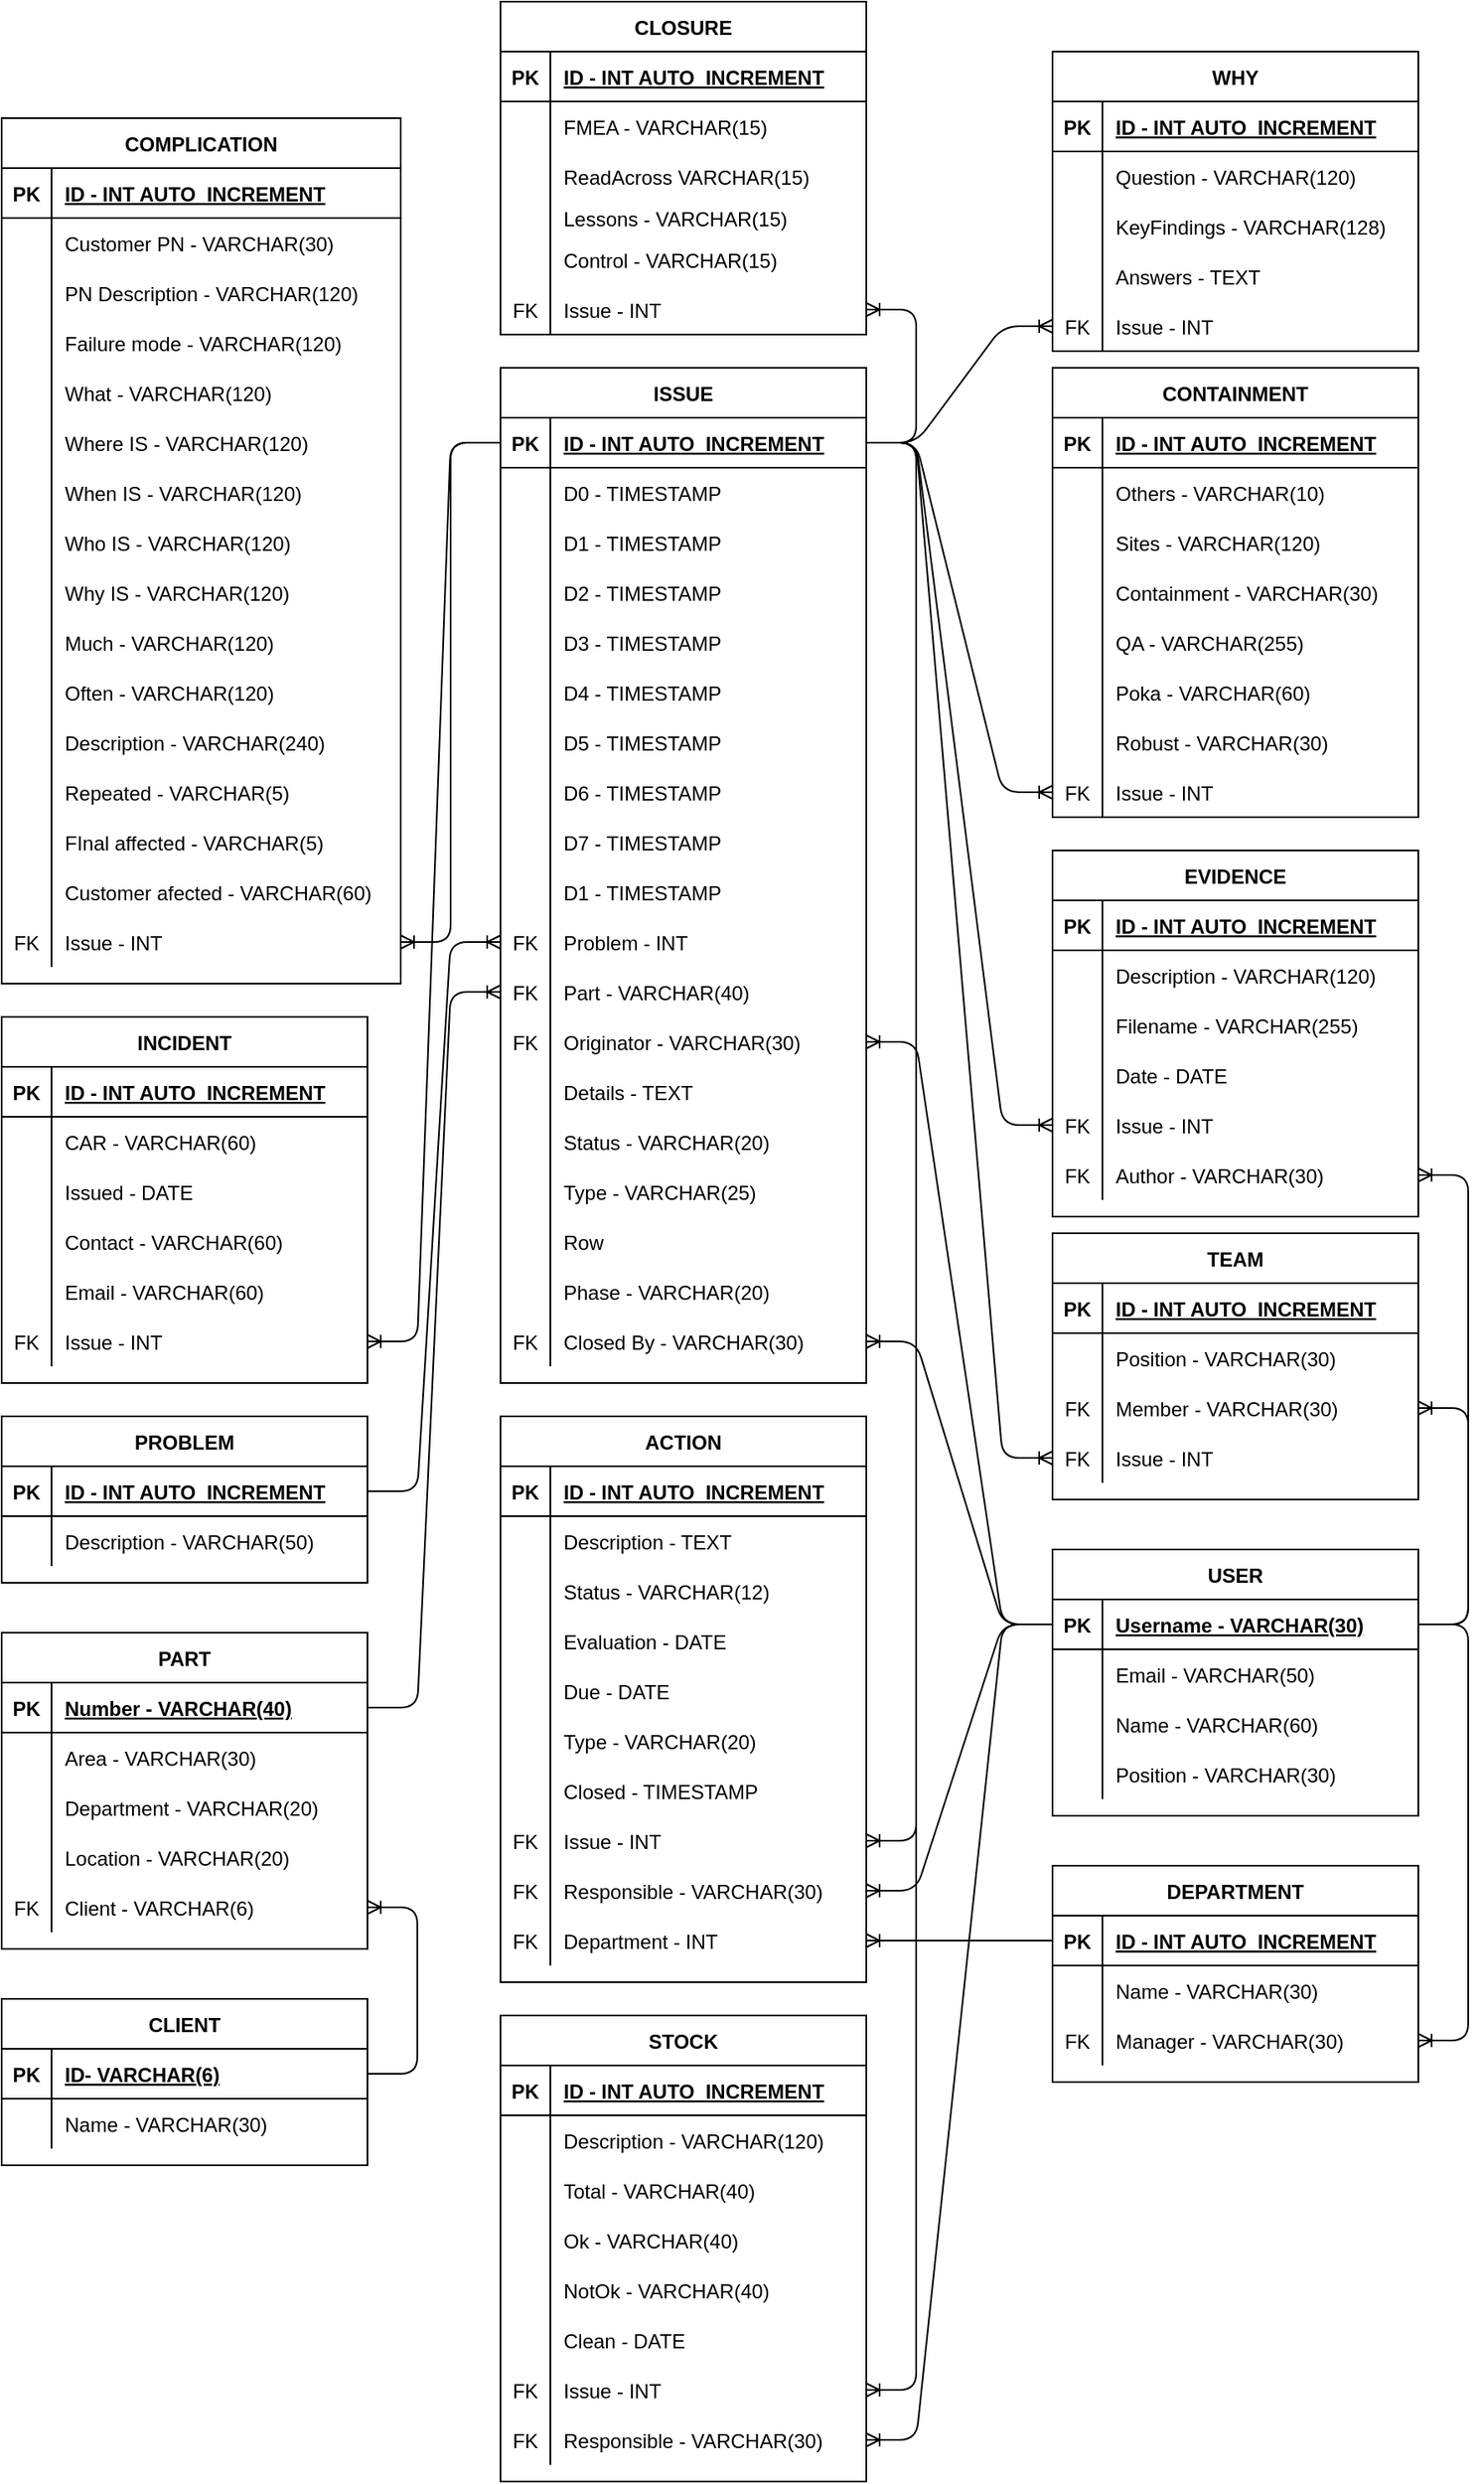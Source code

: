 <mxfile version="15.9.1" type="device"><diagram name="Page-1" id="e56a1550-8fbb-45ad-956c-1786394a9013"><mxGraphModel dx="1345" dy="1459" grid="1" gridSize="10" guides="1" tooltips="1" connect="1" arrows="1" fold="1" page="1" pageScale="1" pageWidth="1100" pageHeight="850" background="none" math="0" shadow="0"><root><mxCell id="0"/><mxCell id="1" parent="0"/><mxCell id="4CRkt8-5WYvdx4Ea6sB2-1" value="CLIENT" style="shape=table;startSize=30;container=1;collapsible=1;childLayout=tableLayout;fixedRows=1;rowLines=0;fontStyle=1;align=center;resizeLast=1;" parent="1" vertex="1"><mxGeometry x="330" y="630" width="220" height="100" as="geometry"/></mxCell><mxCell id="4CRkt8-5WYvdx4Ea6sB2-2" value="" style="shape=partialRectangle;collapsible=0;dropTarget=0;pointerEvents=0;fillColor=none;top=0;left=0;bottom=1;right=0;points=[[0,0.5],[1,0.5]];portConstraint=eastwest;" parent="4CRkt8-5WYvdx4Ea6sB2-1" vertex="1"><mxGeometry y="30" width="220" height="30" as="geometry"/></mxCell><mxCell id="4CRkt8-5WYvdx4Ea6sB2-3" value="PK" style="shape=partialRectangle;connectable=0;fillColor=none;top=0;left=0;bottom=0;right=0;fontStyle=1;overflow=hidden;" parent="4CRkt8-5WYvdx4Ea6sB2-2" vertex="1"><mxGeometry width="30" height="30" as="geometry"><mxRectangle width="30" height="30" as="alternateBounds"/></mxGeometry></mxCell><mxCell id="4CRkt8-5WYvdx4Ea6sB2-4" value="ID- VARCHAR(6)" style="shape=partialRectangle;connectable=0;fillColor=none;top=0;left=0;bottom=0;right=0;align=left;spacingLeft=6;fontStyle=5;overflow=hidden;" parent="4CRkt8-5WYvdx4Ea6sB2-2" vertex="1"><mxGeometry x="30" width="190" height="30" as="geometry"><mxRectangle width="190" height="30" as="alternateBounds"/></mxGeometry></mxCell><mxCell id="4CRkt8-5WYvdx4Ea6sB2-5" value="" style="shape=partialRectangle;collapsible=0;dropTarget=0;pointerEvents=0;fillColor=none;top=0;left=0;bottom=0;right=0;points=[[0,0.5],[1,0.5]];portConstraint=eastwest;" parent="4CRkt8-5WYvdx4Ea6sB2-1" vertex="1"><mxGeometry y="60" width="220" height="30" as="geometry"/></mxCell><mxCell id="4CRkt8-5WYvdx4Ea6sB2-6" value="" style="shape=partialRectangle;connectable=0;fillColor=none;top=0;left=0;bottom=0;right=0;editable=1;overflow=hidden;" parent="4CRkt8-5WYvdx4Ea6sB2-5" vertex="1"><mxGeometry width="30" height="30" as="geometry"><mxRectangle width="30" height="30" as="alternateBounds"/></mxGeometry></mxCell><mxCell id="4CRkt8-5WYvdx4Ea6sB2-7" value="Name - VARCHAR(30)" style="shape=partialRectangle;connectable=0;fillColor=none;top=0;left=0;bottom=0;right=0;align=left;spacingLeft=6;overflow=hidden;" parent="4CRkt8-5WYvdx4Ea6sB2-5" vertex="1"><mxGeometry x="30" width="190" height="30" as="geometry"><mxRectangle width="190" height="30" as="alternateBounds"/></mxGeometry></mxCell><mxCell id="4CRkt8-5WYvdx4Ea6sB2-14" value="PART" style="shape=table;startSize=30;container=1;collapsible=1;childLayout=tableLayout;fixedRows=1;rowLines=0;fontStyle=1;align=center;resizeLast=1;" parent="1" vertex="1"><mxGeometry x="330" y="410" width="220" height="190" as="geometry"/></mxCell><mxCell id="4CRkt8-5WYvdx4Ea6sB2-15" value="" style="shape=partialRectangle;collapsible=0;dropTarget=0;pointerEvents=0;fillColor=none;top=0;left=0;bottom=1;right=0;points=[[0,0.5],[1,0.5]];portConstraint=eastwest;" parent="4CRkt8-5WYvdx4Ea6sB2-14" vertex="1"><mxGeometry y="30" width="220" height="30" as="geometry"/></mxCell><mxCell id="4CRkt8-5WYvdx4Ea6sB2-16" value="PK" style="shape=partialRectangle;connectable=0;fillColor=none;top=0;left=0;bottom=0;right=0;fontStyle=1;overflow=hidden;" parent="4CRkt8-5WYvdx4Ea6sB2-15" vertex="1"><mxGeometry width="30" height="30" as="geometry"><mxRectangle width="30" height="30" as="alternateBounds"/></mxGeometry></mxCell><mxCell id="4CRkt8-5WYvdx4Ea6sB2-17" value="Number - VARCHAR(40)" style="shape=partialRectangle;connectable=0;fillColor=none;top=0;left=0;bottom=0;right=0;align=left;spacingLeft=6;fontStyle=5;overflow=hidden;" parent="4CRkt8-5WYvdx4Ea6sB2-15" vertex="1"><mxGeometry x="30" width="190" height="30" as="geometry"><mxRectangle width="190" height="30" as="alternateBounds"/></mxGeometry></mxCell><mxCell id="4CRkt8-5WYvdx4Ea6sB2-18" value="" style="shape=partialRectangle;collapsible=0;dropTarget=0;pointerEvents=0;fillColor=none;top=0;left=0;bottom=0;right=0;points=[[0,0.5],[1,0.5]];portConstraint=eastwest;" parent="4CRkt8-5WYvdx4Ea6sB2-14" vertex="1"><mxGeometry y="60" width="220" height="30" as="geometry"/></mxCell><mxCell id="4CRkt8-5WYvdx4Ea6sB2-19" value="" style="shape=partialRectangle;connectable=0;fillColor=none;top=0;left=0;bottom=0;right=0;editable=1;overflow=hidden;" parent="4CRkt8-5WYvdx4Ea6sB2-18" vertex="1"><mxGeometry width="30" height="30" as="geometry"><mxRectangle width="30" height="30" as="alternateBounds"/></mxGeometry></mxCell><mxCell id="4CRkt8-5WYvdx4Ea6sB2-20" value="Area - VARCHAR(30)" style="shape=partialRectangle;connectable=0;fillColor=none;top=0;left=0;bottom=0;right=0;align=left;spacingLeft=6;overflow=hidden;" parent="4CRkt8-5WYvdx4Ea6sB2-18" vertex="1"><mxGeometry x="30" width="190" height="30" as="geometry"><mxRectangle width="190" height="30" as="alternateBounds"/></mxGeometry></mxCell><mxCell id="4CRkt8-5WYvdx4Ea6sB2-21" value="" style="shape=partialRectangle;collapsible=0;dropTarget=0;pointerEvents=0;fillColor=none;top=0;left=0;bottom=0;right=0;points=[[0,0.5],[1,0.5]];portConstraint=eastwest;" parent="4CRkt8-5WYvdx4Ea6sB2-14" vertex="1"><mxGeometry y="90" width="220" height="30" as="geometry"/></mxCell><mxCell id="4CRkt8-5WYvdx4Ea6sB2-22" value="" style="shape=partialRectangle;connectable=0;fillColor=none;top=0;left=0;bottom=0;right=0;editable=1;overflow=hidden;" parent="4CRkt8-5WYvdx4Ea6sB2-21" vertex="1"><mxGeometry width="30" height="30" as="geometry"><mxRectangle width="30" height="30" as="alternateBounds"/></mxGeometry></mxCell><mxCell id="4CRkt8-5WYvdx4Ea6sB2-23" value="Department - VARCHAR(20)" style="shape=partialRectangle;connectable=0;fillColor=none;top=0;left=0;bottom=0;right=0;align=left;spacingLeft=6;overflow=hidden;" parent="4CRkt8-5WYvdx4Ea6sB2-21" vertex="1"><mxGeometry x="30" width="190" height="30" as="geometry"><mxRectangle width="190" height="30" as="alternateBounds"/></mxGeometry></mxCell><mxCell id="4CRkt8-5WYvdx4Ea6sB2-24" value="" style="shape=partialRectangle;collapsible=0;dropTarget=0;pointerEvents=0;fillColor=none;top=0;left=0;bottom=0;right=0;points=[[0,0.5],[1,0.5]];portConstraint=eastwest;" parent="4CRkt8-5WYvdx4Ea6sB2-14" vertex="1"><mxGeometry y="120" width="220" height="30" as="geometry"/></mxCell><mxCell id="4CRkt8-5WYvdx4Ea6sB2-25" value="" style="shape=partialRectangle;connectable=0;fillColor=none;top=0;left=0;bottom=0;right=0;editable=1;overflow=hidden;" parent="4CRkt8-5WYvdx4Ea6sB2-24" vertex="1"><mxGeometry width="30" height="30" as="geometry"><mxRectangle width="30" height="30" as="alternateBounds"/></mxGeometry></mxCell><mxCell id="4CRkt8-5WYvdx4Ea6sB2-26" value="Location - VARCHAR(20)" style="shape=partialRectangle;connectable=0;fillColor=none;top=0;left=0;bottom=0;right=0;align=left;spacingLeft=6;overflow=hidden;" parent="4CRkt8-5WYvdx4Ea6sB2-24" vertex="1"><mxGeometry x="30" width="190" height="30" as="geometry"><mxRectangle width="190" height="30" as="alternateBounds"/></mxGeometry></mxCell><mxCell id="4CRkt8-5WYvdx4Ea6sB2-27" value="" style="shape=partialRectangle;collapsible=0;dropTarget=0;pointerEvents=0;fillColor=none;top=0;left=0;bottom=0;right=0;points=[[0,0.5],[1,0.5]];portConstraint=eastwest;" parent="4CRkt8-5WYvdx4Ea6sB2-14" vertex="1"><mxGeometry y="150" width="220" height="30" as="geometry"/></mxCell><mxCell id="4CRkt8-5WYvdx4Ea6sB2-28" value="FK" style="shape=partialRectangle;connectable=0;fillColor=none;top=0;left=0;bottom=0;right=0;fontStyle=0;overflow=hidden;" parent="4CRkt8-5WYvdx4Ea6sB2-27" vertex="1"><mxGeometry width="30" height="30" as="geometry"><mxRectangle width="30" height="30" as="alternateBounds"/></mxGeometry></mxCell><mxCell id="4CRkt8-5WYvdx4Ea6sB2-29" value="Client - VARCHAR(6)" style="shape=partialRectangle;connectable=0;fillColor=none;top=0;left=0;bottom=0;right=0;align=left;spacingLeft=6;fontStyle=0;overflow=hidden;" parent="4CRkt8-5WYvdx4Ea6sB2-27" vertex="1"><mxGeometry x="30" width="190" height="30" as="geometry"><mxRectangle width="190" height="30" as="alternateBounds"/></mxGeometry></mxCell><mxCell id="4CRkt8-5WYvdx4Ea6sB2-30" value="PROBLEM" style="shape=table;startSize=30;container=1;collapsible=1;childLayout=tableLayout;fixedRows=1;rowLines=0;fontStyle=1;align=center;resizeLast=1;" parent="1" vertex="1"><mxGeometry x="330" y="280" width="220" height="100" as="geometry"/></mxCell><mxCell id="4CRkt8-5WYvdx4Ea6sB2-31" value="" style="shape=partialRectangle;collapsible=0;dropTarget=0;pointerEvents=0;fillColor=none;top=0;left=0;bottom=1;right=0;points=[[0,0.5],[1,0.5]];portConstraint=eastwest;" parent="4CRkt8-5WYvdx4Ea6sB2-30" vertex="1"><mxGeometry y="30" width="220" height="30" as="geometry"/></mxCell><mxCell id="4CRkt8-5WYvdx4Ea6sB2-32" value="PK" style="shape=partialRectangle;connectable=0;fillColor=none;top=0;left=0;bottom=0;right=0;fontStyle=1;overflow=hidden;" parent="4CRkt8-5WYvdx4Ea6sB2-31" vertex="1"><mxGeometry width="30" height="30" as="geometry"><mxRectangle width="30" height="30" as="alternateBounds"/></mxGeometry></mxCell><mxCell id="4CRkt8-5WYvdx4Ea6sB2-33" value="ID - INT AUTO_INCREMENT" style="shape=partialRectangle;connectable=0;fillColor=none;top=0;left=0;bottom=0;right=0;align=left;spacingLeft=6;fontStyle=5;overflow=hidden;" parent="4CRkt8-5WYvdx4Ea6sB2-31" vertex="1"><mxGeometry x="30" width="190" height="30" as="geometry"><mxRectangle width="190" height="30" as="alternateBounds"/></mxGeometry></mxCell><mxCell id="4CRkt8-5WYvdx4Ea6sB2-34" value="" style="shape=partialRectangle;collapsible=0;dropTarget=0;pointerEvents=0;fillColor=none;top=0;left=0;bottom=0;right=0;points=[[0,0.5],[1,0.5]];portConstraint=eastwest;" parent="4CRkt8-5WYvdx4Ea6sB2-30" vertex="1"><mxGeometry y="60" width="220" height="30" as="geometry"/></mxCell><mxCell id="4CRkt8-5WYvdx4Ea6sB2-35" value="" style="shape=partialRectangle;connectable=0;fillColor=none;top=0;left=0;bottom=0;right=0;editable=1;overflow=hidden;" parent="4CRkt8-5WYvdx4Ea6sB2-34" vertex="1"><mxGeometry width="30" height="30" as="geometry"><mxRectangle width="30" height="30" as="alternateBounds"/></mxGeometry></mxCell><mxCell id="4CRkt8-5WYvdx4Ea6sB2-36" value="Description - VARCHAR(50)" style="shape=partialRectangle;connectable=0;fillColor=none;top=0;left=0;bottom=0;right=0;align=left;spacingLeft=6;overflow=hidden;" parent="4CRkt8-5WYvdx4Ea6sB2-34" vertex="1"><mxGeometry x="30" width="190" height="30" as="geometry"><mxRectangle width="190" height="30" as="alternateBounds"/></mxGeometry></mxCell><mxCell id="4CRkt8-5WYvdx4Ea6sB2-37" value="ISSUE" style="shape=table;startSize=30;container=1;collapsible=1;childLayout=tableLayout;fixedRows=1;rowLines=0;fontStyle=1;align=center;resizeLast=1;" parent="1" vertex="1"><mxGeometry x="630" y="-350" width="220" height="610" as="geometry"/></mxCell><mxCell id="4CRkt8-5WYvdx4Ea6sB2-38" value="" style="shape=partialRectangle;collapsible=0;dropTarget=0;pointerEvents=0;fillColor=none;top=0;left=0;bottom=1;right=0;points=[[0,0.5],[1,0.5]];portConstraint=eastwest;" parent="4CRkt8-5WYvdx4Ea6sB2-37" vertex="1"><mxGeometry y="30" width="220" height="30" as="geometry"/></mxCell><mxCell id="4CRkt8-5WYvdx4Ea6sB2-39" value="PK" style="shape=partialRectangle;connectable=0;fillColor=none;top=0;left=0;bottom=0;right=0;fontStyle=1;overflow=hidden;" parent="4CRkt8-5WYvdx4Ea6sB2-38" vertex="1"><mxGeometry width="30" height="30" as="geometry"><mxRectangle width="30" height="30" as="alternateBounds"/></mxGeometry></mxCell><mxCell id="4CRkt8-5WYvdx4Ea6sB2-40" value="ID - INT AUTO_INCREMENT" style="shape=partialRectangle;connectable=0;fillColor=none;top=0;left=0;bottom=0;right=0;align=left;spacingLeft=6;fontStyle=5;overflow=hidden;" parent="4CRkt8-5WYvdx4Ea6sB2-38" vertex="1"><mxGeometry x="30" width="190" height="30" as="geometry"><mxRectangle width="190" height="30" as="alternateBounds"/></mxGeometry></mxCell><mxCell id="4CRkt8-5WYvdx4Ea6sB2-41" value="" style="shape=partialRectangle;collapsible=0;dropTarget=0;pointerEvents=0;fillColor=none;top=0;left=0;bottom=0;right=0;points=[[0,0.5],[1,0.5]];portConstraint=eastwest;" parent="4CRkt8-5WYvdx4Ea6sB2-37" vertex="1"><mxGeometry y="60" width="220" height="30" as="geometry"/></mxCell><mxCell id="4CRkt8-5WYvdx4Ea6sB2-42" value="" style="shape=partialRectangle;connectable=0;fillColor=none;top=0;left=0;bottom=0;right=0;editable=1;overflow=hidden;" parent="4CRkt8-5WYvdx4Ea6sB2-41" vertex="1"><mxGeometry width="30" height="30" as="geometry"><mxRectangle width="30" height="30" as="alternateBounds"/></mxGeometry></mxCell><mxCell id="4CRkt8-5WYvdx4Ea6sB2-43" value="D0 - TIMESTAMP" style="shape=partialRectangle;connectable=0;fillColor=none;top=0;left=0;bottom=0;right=0;align=left;spacingLeft=6;overflow=hidden;" parent="4CRkt8-5WYvdx4Ea6sB2-41" vertex="1"><mxGeometry x="30" width="190" height="30" as="geometry"><mxRectangle width="190" height="30" as="alternateBounds"/></mxGeometry></mxCell><mxCell id="5LX3zBsJ9RrZsdDvYcoL-11" value="" style="shape=partialRectangle;collapsible=0;dropTarget=0;pointerEvents=0;fillColor=none;top=0;left=0;bottom=0;right=0;points=[[0,0.5],[1,0.5]];portConstraint=eastwest;" vertex="1" parent="4CRkt8-5WYvdx4Ea6sB2-37"><mxGeometry y="90" width="220" height="30" as="geometry"/></mxCell><mxCell id="5LX3zBsJ9RrZsdDvYcoL-12" value="" style="shape=partialRectangle;connectable=0;fillColor=none;top=0;left=0;bottom=0;right=0;editable=1;overflow=hidden;" vertex="1" parent="5LX3zBsJ9RrZsdDvYcoL-11"><mxGeometry width="30" height="30" as="geometry"><mxRectangle width="30" height="30" as="alternateBounds"/></mxGeometry></mxCell><mxCell id="5LX3zBsJ9RrZsdDvYcoL-13" value="D1 - TIMESTAMP" style="shape=partialRectangle;connectable=0;fillColor=none;top=0;left=0;bottom=0;right=0;align=left;spacingLeft=6;overflow=hidden;" vertex="1" parent="5LX3zBsJ9RrZsdDvYcoL-11"><mxGeometry x="30" width="190" height="30" as="geometry"><mxRectangle width="190" height="30" as="alternateBounds"/></mxGeometry></mxCell><mxCell id="5LX3zBsJ9RrZsdDvYcoL-20" value="" style="shape=partialRectangle;collapsible=0;dropTarget=0;pointerEvents=0;fillColor=none;top=0;left=0;bottom=0;right=0;points=[[0,0.5],[1,0.5]];portConstraint=eastwest;" vertex="1" parent="4CRkt8-5WYvdx4Ea6sB2-37"><mxGeometry y="120" width="220" height="30" as="geometry"/></mxCell><mxCell id="5LX3zBsJ9RrZsdDvYcoL-21" value="" style="shape=partialRectangle;connectable=0;fillColor=none;top=0;left=0;bottom=0;right=0;editable=1;overflow=hidden;" vertex="1" parent="5LX3zBsJ9RrZsdDvYcoL-20"><mxGeometry width="30" height="30" as="geometry"><mxRectangle width="30" height="30" as="alternateBounds"/></mxGeometry></mxCell><mxCell id="5LX3zBsJ9RrZsdDvYcoL-22" value="D2 - TIMESTAMP" style="shape=partialRectangle;connectable=0;fillColor=none;top=0;left=0;bottom=0;right=0;align=left;spacingLeft=6;overflow=hidden;" vertex="1" parent="5LX3zBsJ9RrZsdDvYcoL-20"><mxGeometry x="30" width="190" height="30" as="geometry"><mxRectangle width="190" height="30" as="alternateBounds"/></mxGeometry></mxCell><mxCell id="5LX3zBsJ9RrZsdDvYcoL-23" value="" style="shape=partialRectangle;collapsible=0;dropTarget=0;pointerEvents=0;fillColor=none;top=0;left=0;bottom=0;right=0;points=[[0,0.5],[1,0.5]];portConstraint=eastwest;" vertex="1" parent="4CRkt8-5WYvdx4Ea6sB2-37"><mxGeometry y="150" width="220" height="30" as="geometry"/></mxCell><mxCell id="5LX3zBsJ9RrZsdDvYcoL-24" value="" style="shape=partialRectangle;connectable=0;fillColor=none;top=0;left=0;bottom=0;right=0;editable=1;overflow=hidden;" vertex="1" parent="5LX3zBsJ9RrZsdDvYcoL-23"><mxGeometry width="30" height="30" as="geometry"><mxRectangle width="30" height="30" as="alternateBounds"/></mxGeometry></mxCell><mxCell id="5LX3zBsJ9RrZsdDvYcoL-25" value="D3 - TIMESTAMP" style="shape=partialRectangle;connectable=0;fillColor=none;top=0;left=0;bottom=0;right=0;align=left;spacingLeft=6;overflow=hidden;" vertex="1" parent="5LX3zBsJ9RrZsdDvYcoL-23"><mxGeometry x="30" width="190" height="30" as="geometry"><mxRectangle width="190" height="30" as="alternateBounds"/></mxGeometry></mxCell><mxCell id="5LX3zBsJ9RrZsdDvYcoL-29" value="" style="shape=partialRectangle;collapsible=0;dropTarget=0;pointerEvents=0;fillColor=none;top=0;left=0;bottom=0;right=0;points=[[0,0.5],[1,0.5]];portConstraint=eastwest;" vertex="1" parent="4CRkt8-5WYvdx4Ea6sB2-37"><mxGeometry y="180" width="220" height="30" as="geometry"/></mxCell><mxCell id="5LX3zBsJ9RrZsdDvYcoL-30" value="" style="shape=partialRectangle;connectable=0;fillColor=none;top=0;left=0;bottom=0;right=0;editable=1;overflow=hidden;" vertex="1" parent="5LX3zBsJ9RrZsdDvYcoL-29"><mxGeometry width="30" height="30" as="geometry"><mxRectangle width="30" height="30" as="alternateBounds"/></mxGeometry></mxCell><mxCell id="5LX3zBsJ9RrZsdDvYcoL-31" value="D4 - TIMESTAMP" style="shape=partialRectangle;connectable=0;fillColor=none;top=0;left=0;bottom=0;right=0;align=left;spacingLeft=6;overflow=hidden;" vertex="1" parent="5LX3zBsJ9RrZsdDvYcoL-29"><mxGeometry x="30" width="190" height="30" as="geometry"><mxRectangle width="190" height="30" as="alternateBounds"/></mxGeometry></mxCell><mxCell id="5LX3zBsJ9RrZsdDvYcoL-26" value="" style="shape=partialRectangle;collapsible=0;dropTarget=0;pointerEvents=0;fillColor=none;top=0;left=0;bottom=0;right=0;points=[[0,0.5],[1,0.5]];portConstraint=eastwest;" vertex="1" parent="4CRkt8-5WYvdx4Ea6sB2-37"><mxGeometry y="210" width="220" height="30" as="geometry"/></mxCell><mxCell id="5LX3zBsJ9RrZsdDvYcoL-27" value="" style="shape=partialRectangle;connectable=0;fillColor=none;top=0;left=0;bottom=0;right=0;editable=1;overflow=hidden;" vertex="1" parent="5LX3zBsJ9RrZsdDvYcoL-26"><mxGeometry width="30" height="30" as="geometry"><mxRectangle width="30" height="30" as="alternateBounds"/></mxGeometry></mxCell><mxCell id="5LX3zBsJ9RrZsdDvYcoL-28" value="D5 - TIMESTAMP" style="shape=partialRectangle;connectable=0;fillColor=none;top=0;left=0;bottom=0;right=0;align=left;spacingLeft=6;overflow=hidden;" vertex="1" parent="5LX3zBsJ9RrZsdDvYcoL-26"><mxGeometry x="30" width="190" height="30" as="geometry"><mxRectangle width="190" height="30" as="alternateBounds"/></mxGeometry></mxCell><mxCell id="5LX3zBsJ9RrZsdDvYcoL-17" value="" style="shape=partialRectangle;collapsible=0;dropTarget=0;pointerEvents=0;fillColor=none;top=0;left=0;bottom=0;right=0;points=[[0,0.5],[1,0.5]];portConstraint=eastwest;" vertex="1" parent="4CRkt8-5WYvdx4Ea6sB2-37"><mxGeometry y="240" width="220" height="30" as="geometry"/></mxCell><mxCell id="5LX3zBsJ9RrZsdDvYcoL-18" value="" style="shape=partialRectangle;connectable=0;fillColor=none;top=0;left=0;bottom=0;right=0;editable=1;overflow=hidden;" vertex="1" parent="5LX3zBsJ9RrZsdDvYcoL-17"><mxGeometry width="30" height="30" as="geometry"><mxRectangle width="30" height="30" as="alternateBounds"/></mxGeometry></mxCell><mxCell id="5LX3zBsJ9RrZsdDvYcoL-19" value="D6 - TIMESTAMP" style="shape=partialRectangle;connectable=0;fillColor=none;top=0;left=0;bottom=0;right=0;align=left;spacingLeft=6;overflow=hidden;" vertex="1" parent="5LX3zBsJ9RrZsdDvYcoL-17"><mxGeometry x="30" width="190" height="30" as="geometry"><mxRectangle width="190" height="30" as="alternateBounds"/></mxGeometry></mxCell><mxCell id="5LX3zBsJ9RrZsdDvYcoL-14" value="" style="shape=partialRectangle;collapsible=0;dropTarget=0;pointerEvents=0;fillColor=none;top=0;left=0;bottom=0;right=0;points=[[0,0.5],[1,0.5]];portConstraint=eastwest;" vertex="1" parent="4CRkt8-5WYvdx4Ea6sB2-37"><mxGeometry y="270" width="220" height="30" as="geometry"/></mxCell><mxCell id="5LX3zBsJ9RrZsdDvYcoL-15" value="" style="shape=partialRectangle;connectable=0;fillColor=none;top=0;left=0;bottom=0;right=0;editable=1;overflow=hidden;" vertex="1" parent="5LX3zBsJ9RrZsdDvYcoL-14"><mxGeometry width="30" height="30" as="geometry"><mxRectangle width="30" height="30" as="alternateBounds"/></mxGeometry></mxCell><mxCell id="5LX3zBsJ9RrZsdDvYcoL-16" value="D7 - TIMESTAMP" style="shape=partialRectangle;connectable=0;fillColor=none;top=0;left=0;bottom=0;right=0;align=left;spacingLeft=6;overflow=hidden;" vertex="1" parent="5LX3zBsJ9RrZsdDvYcoL-14"><mxGeometry x="30" width="190" height="30" as="geometry"><mxRectangle width="190" height="30" as="alternateBounds"/></mxGeometry></mxCell><mxCell id="5LX3zBsJ9RrZsdDvYcoL-8" value="" style="shape=partialRectangle;collapsible=0;dropTarget=0;pointerEvents=0;fillColor=none;top=0;left=0;bottom=0;right=0;points=[[0,0.5],[1,0.5]];portConstraint=eastwest;" vertex="1" parent="4CRkt8-5WYvdx4Ea6sB2-37"><mxGeometry y="300" width="220" height="30" as="geometry"/></mxCell><mxCell id="5LX3zBsJ9RrZsdDvYcoL-9" value="" style="shape=partialRectangle;connectable=0;fillColor=none;top=0;left=0;bottom=0;right=0;editable=1;overflow=hidden;" vertex="1" parent="5LX3zBsJ9RrZsdDvYcoL-8"><mxGeometry width="30" height="30" as="geometry"><mxRectangle width="30" height="30" as="alternateBounds"/></mxGeometry></mxCell><mxCell id="5LX3zBsJ9RrZsdDvYcoL-10" value="D1 - TIMESTAMP" style="shape=partialRectangle;connectable=0;fillColor=none;top=0;left=0;bottom=0;right=0;align=left;spacingLeft=6;overflow=hidden;" vertex="1" parent="5LX3zBsJ9RrZsdDvYcoL-8"><mxGeometry x="30" width="190" height="30" as="geometry"><mxRectangle width="190" height="30" as="alternateBounds"/></mxGeometry></mxCell><mxCell id="4CRkt8-5WYvdx4Ea6sB2-44" value="" style="shape=partialRectangle;collapsible=0;dropTarget=0;pointerEvents=0;fillColor=none;top=0;left=0;bottom=0;right=0;points=[[0,0.5],[1,0.5]];portConstraint=eastwest;" parent="4CRkt8-5WYvdx4Ea6sB2-37" vertex="1"><mxGeometry y="330" width="220" height="30" as="geometry"/></mxCell><mxCell id="4CRkt8-5WYvdx4Ea6sB2-45" value="FK" style="shape=partialRectangle;connectable=0;fillColor=none;top=0;left=0;bottom=0;right=0;fontStyle=0;overflow=hidden;" parent="4CRkt8-5WYvdx4Ea6sB2-44" vertex="1"><mxGeometry width="30" height="30" as="geometry"><mxRectangle width="30" height="30" as="alternateBounds"/></mxGeometry></mxCell><mxCell id="4CRkt8-5WYvdx4Ea6sB2-46" value="Problem - INT" style="shape=partialRectangle;connectable=0;fillColor=none;top=0;left=0;bottom=0;right=0;align=left;spacingLeft=6;fontStyle=0;overflow=hidden;" parent="4CRkt8-5WYvdx4Ea6sB2-44" vertex="1"><mxGeometry x="30" width="190" height="30" as="geometry"><mxRectangle width="190" height="30" as="alternateBounds"/></mxGeometry></mxCell><mxCell id="4CRkt8-5WYvdx4Ea6sB2-47" value="" style="shape=partialRectangle;collapsible=0;dropTarget=0;pointerEvents=0;fillColor=none;top=0;left=0;bottom=0;right=0;points=[[0,0.5],[1,0.5]];portConstraint=eastwest;" parent="4CRkt8-5WYvdx4Ea6sB2-37" vertex="1"><mxGeometry y="360" width="220" height="30" as="geometry"/></mxCell><mxCell id="4CRkt8-5WYvdx4Ea6sB2-48" value="FK" style="shape=partialRectangle;connectable=0;fillColor=none;top=0;left=0;bottom=0;right=0;fontStyle=0;overflow=hidden;" parent="4CRkt8-5WYvdx4Ea6sB2-47" vertex="1"><mxGeometry width="30" height="30" as="geometry"><mxRectangle width="30" height="30" as="alternateBounds"/></mxGeometry></mxCell><mxCell id="4CRkt8-5WYvdx4Ea6sB2-49" value="Part - VARCHAR(40)" style="shape=partialRectangle;connectable=0;fillColor=none;top=0;left=0;bottom=0;right=0;align=left;spacingLeft=6;fontStyle=0;overflow=hidden;" parent="4CRkt8-5WYvdx4Ea6sB2-47" vertex="1"><mxGeometry x="30" width="190" height="30" as="geometry"><mxRectangle width="190" height="30" as="alternateBounds"/></mxGeometry></mxCell><mxCell id="4CRkt8-5WYvdx4Ea6sB2-116" value="" style="shape=partialRectangle;collapsible=0;dropTarget=0;pointerEvents=0;fillColor=none;top=0;left=0;bottom=0;right=0;points=[[0,0.5],[1,0.5]];portConstraint=eastwest;" parent="4CRkt8-5WYvdx4Ea6sB2-37" vertex="1"><mxGeometry y="390" width="220" height="30" as="geometry"/></mxCell><mxCell id="4CRkt8-5WYvdx4Ea6sB2-117" value="FK" style="shape=partialRectangle;connectable=0;fillColor=none;top=0;left=0;bottom=0;right=0;fontStyle=0;overflow=hidden;" parent="4CRkt8-5WYvdx4Ea6sB2-116" vertex="1"><mxGeometry width="30" height="30" as="geometry"><mxRectangle width="30" height="30" as="alternateBounds"/></mxGeometry></mxCell><mxCell id="4CRkt8-5WYvdx4Ea6sB2-118" value="Originator - VARCHAR(30)" style="shape=partialRectangle;connectable=0;fillColor=none;top=0;left=0;bottom=0;right=0;align=left;spacingLeft=6;fontStyle=0;overflow=hidden;" parent="4CRkt8-5WYvdx4Ea6sB2-116" vertex="1"><mxGeometry x="30" width="190" height="30" as="geometry"><mxRectangle width="190" height="30" as="alternateBounds"/></mxGeometry></mxCell><mxCell id="JbWu4scEo2VldzFOyGvq-1" value="" style="shape=partialRectangle;collapsible=0;dropTarget=0;pointerEvents=0;fillColor=none;top=0;left=0;bottom=0;right=0;points=[[0,0.5],[1,0.5]];portConstraint=eastwest;" parent="4CRkt8-5WYvdx4Ea6sB2-37" vertex="1"><mxGeometry y="420" width="220" height="30" as="geometry"/></mxCell><mxCell id="JbWu4scEo2VldzFOyGvq-2" value="" style="shape=partialRectangle;connectable=0;fillColor=none;top=0;left=0;bottom=0;right=0;editable=1;overflow=hidden;" parent="JbWu4scEo2VldzFOyGvq-1" vertex="1"><mxGeometry width="30" height="30" as="geometry"><mxRectangle width="30" height="30" as="alternateBounds"/></mxGeometry></mxCell><mxCell id="JbWu4scEo2VldzFOyGvq-3" value="Details - TEXT" style="shape=partialRectangle;connectable=0;fillColor=none;top=0;left=0;bottom=0;right=0;align=left;spacingLeft=6;overflow=hidden;" parent="JbWu4scEo2VldzFOyGvq-1" vertex="1"><mxGeometry x="30" width="190" height="30" as="geometry"><mxRectangle width="190" height="30" as="alternateBounds"/></mxGeometry></mxCell><mxCell id="CE5c5mT2o2MVIV21-WX8-1" value="" style="shape=partialRectangle;collapsible=0;dropTarget=0;pointerEvents=0;fillColor=none;top=0;left=0;bottom=0;right=0;points=[[0,0.5],[1,0.5]];portConstraint=eastwest;" parent="4CRkt8-5WYvdx4Ea6sB2-37" vertex="1"><mxGeometry y="450" width="220" height="30" as="geometry"/></mxCell><mxCell id="CE5c5mT2o2MVIV21-WX8-2" value="" style="shape=partialRectangle;connectable=0;fillColor=none;top=0;left=0;bottom=0;right=0;editable=1;overflow=hidden;" parent="CE5c5mT2o2MVIV21-WX8-1" vertex="1"><mxGeometry width="30" height="30" as="geometry"><mxRectangle width="30" height="30" as="alternateBounds"/></mxGeometry></mxCell><mxCell id="CE5c5mT2o2MVIV21-WX8-3" value="Status - VARCHAR(20)" style="shape=partialRectangle;connectable=0;fillColor=none;top=0;left=0;bottom=0;right=0;align=left;spacingLeft=6;overflow=hidden;" parent="CE5c5mT2o2MVIV21-WX8-1" vertex="1"><mxGeometry x="30" width="190" height="30" as="geometry"><mxRectangle width="190" height="30" as="alternateBounds"/></mxGeometry></mxCell><mxCell id="bLqAIOQeho1n7WZVO-60-1" value="" style="shape=partialRectangle;collapsible=0;dropTarget=0;pointerEvents=0;fillColor=none;top=0;left=0;bottom=0;right=0;points=[[0,0.5],[1,0.5]];portConstraint=eastwest;" parent="4CRkt8-5WYvdx4Ea6sB2-37" vertex="1"><mxGeometry y="480" width="220" height="30" as="geometry"/></mxCell><mxCell id="bLqAIOQeho1n7WZVO-60-2" value="" style="shape=partialRectangle;connectable=0;fillColor=none;top=0;left=0;bottom=0;right=0;editable=1;overflow=hidden;" parent="bLqAIOQeho1n7WZVO-60-1" vertex="1"><mxGeometry width="30" height="30" as="geometry"><mxRectangle width="30" height="30" as="alternateBounds"/></mxGeometry></mxCell><mxCell id="bLqAIOQeho1n7WZVO-60-3" value="Type - VARCHAR(25)" style="shape=partialRectangle;connectable=0;fillColor=none;top=0;left=0;bottom=0;right=0;align=left;spacingLeft=6;overflow=hidden;" parent="bLqAIOQeho1n7WZVO-60-1" vertex="1"><mxGeometry x="30" width="190" height="30" as="geometry"><mxRectangle width="190" height="30" as="alternateBounds"/></mxGeometry></mxCell><mxCell id="5LX3zBsJ9RrZsdDvYcoL-4" value="" style="shape=partialRectangle;collapsible=0;dropTarget=0;pointerEvents=0;fillColor=none;top=0;left=0;bottom=0;right=0;points=[[0,0.5],[1,0.5]];portConstraint=eastwest;" vertex="1" parent="4CRkt8-5WYvdx4Ea6sB2-37"><mxGeometry y="510" width="220" height="30" as="geometry"/></mxCell><mxCell id="5LX3zBsJ9RrZsdDvYcoL-5" value="" style="shape=partialRectangle;connectable=0;fillColor=none;top=0;left=0;bottom=0;right=0;editable=1;overflow=hidden;" vertex="1" parent="5LX3zBsJ9RrZsdDvYcoL-4"><mxGeometry width="30" height="30" as="geometry"><mxRectangle width="30" height="30" as="alternateBounds"/></mxGeometry></mxCell><mxCell id="5LX3zBsJ9RrZsdDvYcoL-6" value="Row" style="shape=partialRectangle;connectable=0;fillColor=none;top=0;left=0;bottom=0;right=0;align=left;spacingLeft=6;overflow=hidden;" vertex="1" parent="5LX3zBsJ9RrZsdDvYcoL-4"><mxGeometry x="30" width="190" height="30" as="geometry"><mxRectangle width="190" height="30" as="alternateBounds"/></mxGeometry></mxCell><mxCell id="H3XER_igxErn-6iLE4Sr-1" value="" style="shape=partialRectangle;collapsible=0;dropTarget=0;pointerEvents=0;fillColor=none;top=0;left=0;bottom=0;right=0;points=[[0,0.5],[1,0.5]];portConstraint=eastwest;strokeColor=#FF7D26;" parent="4CRkt8-5WYvdx4Ea6sB2-37" vertex="1"><mxGeometry y="540" width="220" height="30" as="geometry"/></mxCell><mxCell id="H3XER_igxErn-6iLE4Sr-2" value="" style="shape=partialRectangle;connectable=0;fillColor=none;top=0;left=0;bottom=0;right=0;editable=1;overflow=hidden;strokeColor=#FF7D26;" parent="H3XER_igxErn-6iLE4Sr-1" vertex="1"><mxGeometry width="30" height="30" as="geometry"><mxRectangle width="30" height="30" as="alternateBounds"/></mxGeometry></mxCell><mxCell id="H3XER_igxErn-6iLE4Sr-3" value="Phase - VARCHAR(20)" style="shape=partialRectangle;connectable=0;fillColor=none;top=0;left=0;bottom=0;right=0;align=left;spacingLeft=6;overflow=hidden;strokeColor=#FF7D26;" parent="H3XER_igxErn-6iLE4Sr-1" vertex="1"><mxGeometry x="30" width="190" height="30" as="geometry"><mxRectangle width="190" height="30" as="alternateBounds"/></mxGeometry></mxCell><mxCell id="5LX3zBsJ9RrZsdDvYcoL-1" value="" style="shape=partialRectangle;collapsible=0;dropTarget=0;pointerEvents=0;fillColor=none;top=0;left=0;bottom=0;right=0;points=[[0,0.5],[1,0.5]];portConstraint=eastwest;" vertex="1" parent="4CRkt8-5WYvdx4Ea6sB2-37"><mxGeometry y="570" width="220" height="30" as="geometry"/></mxCell><mxCell id="5LX3zBsJ9RrZsdDvYcoL-2" value="FK" style="shape=partialRectangle;connectable=0;fillColor=none;top=0;left=0;bottom=0;right=0;fontStyle=0;overflow=hidden;" vertex="1" parent="5LX3zBsJ9RrZsdDvYcoL-1"><mxGeometry width="30" height="30" as="geometry"><mxRectangle width="30" height="30" as="alternateBounds"/></mxGeometry></mxCell><mxCell id="5LX3zBsJ9RrZsdDvYcoL-3" value="Closed By - VARCHAR(30)" style="shape=partialRectangle;connectable=0;fillColor=none;top=0;left=0;bottom=0;right=0;align=left;spacingLeft=6;fontStyle=0;overflow=hidden;" vertex="1" parent="5LX3zBsJ9RrZsdDvYcoL-1"><mxGeometry x="30" width="190" height="30" as="geometry"><mxRectangle width="190" height="30" as="alternateBounds"/></mxGeometry></mxCell><mxCell id="4CRkt8-5WYvdx4Ea6sB2-50" value="USER" style="shape=table;startSize=30;container=1;collapsible=1;childLayout=tableLayout;fixedRows=1;rowLines=0;fontStyle=1;align=center;resizeLast=1;" parent="1" vertex="1"><mxGeometry x="962" y="360" width="220" height="160" as="geometry"/></mxCell><mxCell id="4CRkt8-5WYvdx4Ea6sB2-51" value="" style="shape=partialRectangle;collapsible=0;dropTarget=0;pointerEvents=0;fillColor=none;top=0;left=0;bottom=1;right=0;points=[[0,0.5],[1,0.5]];portConstraint=eastwest;" parent="4CRkt8-5WYvdx4Ea6sB2-50" vertex="1"><mxGeometry y="30" width="220" height="30" as="geometry"/></mxCell><mxCell id="4CRkt8-5WYvdx4Ea6sB2-52" value="PK" style="shape=partialRectangle;connectable=0;fillColor=none;top=0;left=0;bottom=0;right=0;fontStyle=1;overflow=hidden;" parent="4CRkt8-5WYvdx4Ea6sB2-51" vertex="1"><mxGeometry width="30" height="30" as="geometry"><mxRectangle width="30" height="30" as="alternateBounds"/></mxGeometry></mxCell><mxCell id="4CRkt8-5WYvdx4Ea6sB2-53" value="Username - VARCHAR(30)" style="shape=partialRectangle;connectable=0;fillColor=none;top=0;left=0;bottom=0;right=0;align=left;spacingLeft=6;fontStyle=5;overflow=hidden;" parent="4CRkt8-5WYvdx4Ea6sB2-51" vertex="1"><mxGeometry x="30" width="190" height="30" as="geometry"><mxRectangle width="190" height="30" as="alternateBounds"/></mxGeometry></mxCell><mxCell id="4CRkt8-5WYvdx4Ea6sB2-54" value="" style="shape=partialRectangle;collapsible=0;dropTarget=0;pointerEvents=0;fillColor=none;top=0;left=0;bottom=0;right=0;points=[[0,0.5],[1,0.5]];portConstraint=eastwest;" parent="4CRkt8-5WYvdx4Ea6sB2-50" vertex="1"><mxGeometry y="60" width="220" height="30" as="geometry"/></mxCell><mxCell id="4CRkt8-5WYvdx4Ea6sB2-55" value="" style="shape=partialRectangle;connectable=0;fillColor=none;top=0;left=0;bottom=0;right=0;editable=1;overflow=hidden;" parent="4CRkt8-5WYvdx4Ea6sB2-54" vertex="1"><mxGeometry width="30" height="30" as="geometry"><mxRectangle width="30" height="30" as="alternateBounds"/></mxGeometry></mxCell><mxCell id="4CRkt8-5WYvdx4Ea6sB2-56" value="Email - VARCHAR(50)" style="shape=partialRectangle;connectable=0;fillColor=none;top=0;left=0;bottom=0;right=0;align=left;spacingLeft=6;overflow=hidden;" parent="4CRkt8-5WYvdx4Ea6sB2-54" vertex="1"><mxGeometry x="30" width="190" height="30" as="geometry"><mxRectangle width="190" height="30" as="alternateBounds"/></mxGeometry></mxCell><mxCell id="4CRkt8-5WYvdx4Ea6sB2-57" value="" style="shape=partialRectangle;collapsible=0;dropTarget=0;pointerEvents=0;fillColor=none;top=0;left=0;bottom=0;right=0;points=[[0,0.5],[1,0.5]];portConstraint=eastwest;" parent="4CRkt8-5WYvdx4Ea6sB2-50" vertex="1"><mxGeometry y="90" width="220" height="30" as="geometry"/></mxCell><mxCell id="4CRkt8-5WYvdx4Ea6sB2-58" value="" style="shape=partialRectangle;connectable=0;fillColor=none;top=0;left=0;bottom=0;right=0;editable=1;overflow=hidden;" parent="4CRkt8-5WYvdx4Ea6sB2-57" vertex="1"><mxGeometry width="30" height="30" as="geometry"><mxRectangle width="30" height="30" as="alternateBounds"/></mxGeometry></mxCell><mxCell id="4CRkt8-5WYvdx4Ea6sB2-59" value="Name - VARCHAR(60)" style="shape=partialRectangle;connectable=0;fillColor=none;top=0;left=0;bottom=0;right=0;align=left;spacingLeft=6;overflow=hidden;" parent="4CRkt8-5WYvdx4Ea6sB2-57" vertex="1"><mxGeometry x="30" width="190" height="30" as="geometry"><mxRectangle width="190" height="30" as="alternateBounds"/></mxGeometry></mxCell><mxCell id="4CRkt8-5WYvdx4Ea6sB2-60" value="" style="shape=partialRectangle;collapsible=0;dropTarget=0;pointerEvents=0;fillColor=none;top=0;left=0;bottom=0;right=0;points=[[0,0.5],[1,0.5]];portConstraint=eastwest;" parent="4CRkt8-5WYvdx4Ea6sB2-50" vertex="1"><mxGeometry y="120" width="220" height="30" as="geometry"/></mxCell><mxCell id="4CRkt8-5WYvdx4Ea6sB2-61" value="" style="shape=partialRectangle;connectable=0;fillColor=none;top=0;left=0;bottom=0;right=0;editable=1;overflow=hidden;" parent="4CRkt8-5WYvdx4Ea6sB2-60" vertex="1"><mxGeometry width="30" height="30" as="geometry"><mxRectangle width="30" height="30" as="alternateBounds"/></mxGeometry></mxCell><mxCell id="4CRkt8-5WYvdx4Ea6sB2-62" value="Position - VARCHAR(30)" style="shape=partialRectangle;connectable=0;fillColor=none;top=0;left=0;bottom=0;right=0;align=left;spacingLeft=6;overflow=hidden;" parent="4CRkt8-5WYvdx4Ea6sB2-60" vertex="1"><mxGeometry x="30" width="190" height="30" as="geometry"><mxRectangle width="190" height="30" as="alternateBounds"/></mxGeometry></mxCell><mxCell id="4CRkt8-5WYvdx4Ea6sB2-66" value="ACTION" style="shape=table;startSize=30;container=1;collapsible=1;childLayout=tableLayout;fixedRows=1;rowLines=0;fontStyle=1;align=center;resizeLast=1;" parent="1" vertex="1"><mxGeometry x="630" y="280" width="220" height="340" as="geometry"/></mxCell><mxCell id="4CRkt8-5WYvdx4Ea6sB2-67" value="" style="shape=partialRectangle;collapsible=0;dropTarget=0;pointerEvents=0;fillColor=none;top=0;left=0;bottom=1;right=0;points=[[0,0.5],[1,0.5]];portConstraint=eastwest;" parent="4CRkt8-5WYvdx4Ea6sB2-66" vertex="1"><mxGeometry y="30" width="220" height="30" as="geometry"/></mxCell><mxCell id="4CRkt8-5WYvdx4Ea6sB2-68" value="PK" style="shape=partialRectangle;connectable=0;fillColor=none;top=0;left=0;bottom=0;right=0;fontStyle=1;overflow=hidden;" parent="4CRkt8-5WYvdx4Ea6sB2-67" vertex="1"><mxGeometry width="30" height="30" as="geometry"><mxRectangle width="30" height="30" as="alternateBounds"/></mxGeometry></mxCell><mxCell id="4CRkt8-5WYvdx4Ea6sB2-69" value="ID - INT AUTO_INCREMENT" style="shape=partialRectangle;connectable=0;fillColor=none;top=0;left=0;bottom=0;right=0;align=left;spacingLeft=6;fontStyle=5;overflow=hidden;" parent="4CRkt8-5WYvdx4Ea6sB2-67" vertex="1"><mxGeometry x="30" width="190" height="30" as="geometry"><mxRectangle width="190" height="30" as="alternateBounds"/></mxGeometry></mxCell><mxCell id="4CRkt8-5WYvdx4Ea6sB2-70" value="" style="shape=partialRectangle;collapsible=0;dropTarget=0;pointerEvents=0;fillColor=none;top=0;left=0;bottom=0;right=0;points=[[0,0.5],[1,0.5]];portConstraint=eastwest;" parent="4CRkt8-5WYvdx4Ea6sB2-66" vertex="1"><mxGeometry y="60" width="220" height="30" as="geometry"/></mxCell><mxCell id="4CRkt8-5WYvdx4Ea6sB2-71" value="" style="shape=partialRectangle;connectable=0;fillColor=none;top=0;left=0;bottom=0;right=0;editable=1;overflow=hidden;" parent="4CRkt8-5WYvdx4Ea6sB2-70" vertex="1"><mxGeometry width="30" height="30" as="geometry"><mxRectangle width="30" height="30" as="alternateBounds"/></mxGeometry></mxCell><mxCell id="4CRkt8-5WYvdx4Ea6sB2-72" value="Description - TEXT" style="shape=partialRectangle;connectable=0;fillColor=none;top=0;left=0;bottom=0;right=0;align=left;spacingLeft=6;overflow=hidden;" parent="4CRkt8-5WYvdx4Ea6sB2-70" vertex="1"><mxGeometry x="30" width="190" height="30" as="geometry"><mxRectangle width="190" height="30" as="alternateBounds"/></mxGeometry></mxCell><mxCell id="4CRkt8-5WYvdx4Ea6sB2-73" value="" style="shape=partialRectangle;collapsible=0;dropTarget=0;pointerEvents=0;fillColor=none;top=0;left=0;bottom=0;right=0;points=[[0,0.5],[1,0.5]];portConstraint=eastwest;" parent="4CRkt8-5WYvdx4Ea6sB2-66" vertex="1"><mxGeometry y="90" width="220" height="30" as="geometry"/></mxCell><mxCell id="4CRkt8-5WYvdx4Ea6sB2-74" value="" style="shape=partialRectangle;connectable=0;fillColor=none;top=0;left=0;bottom=0;right=0;editable=1;overflow=hidden;" parent="4CRkt8-5WYvdx4Ea6sB2-73" vertex="1"><mxGeometry width="30" height="30" as="geometry"><mxRectangle width="30" height="30" as="alternateBounds"/></mxGeometry></mxCell><mxCell id="4CRkt8-5WYvdx4Ea6sB2-75" value="Status - VARCHAR(12)" style="shape=partialRectangle;connectable=0;fillColor=none;top=0;left=0;bottom=0;right=0;align=left;spacingLeft=6;overflow=hidden;" parent="4CRkt8-5WYvdx4Ea6sB2-73" vertex="1"><mxGeometry x="30" width="190" height="30" as="geometry"><mxRectangle width="190" height="30" as="alternateBounds"/></mxGeometry></mxCell><mxCell id="4CRkt8-5WYvdx4Ea6sB2-82" value="" style="shape=partialRectangle;collapsible=0;dropTarget=0;pointerEvents=0;fillColor=none;top=0;left=0;bottom=0;right=0;points=[[0,0.5],[1,0.5]];portConstraint=eastwest;" parent="4CRkt8-5WYvdx4Ea6sB2-66" vertex="1"><mxGeometry y="120" width="220" height="30" as="geometry"/></mxCell><mxCell id="4CRkt8-5WYvdx4Ea6sB2-83" value="" style="shape=partialRectangle;connectable=0;fillColor=none;top=0;left=0;bottom=0;right=0;editable=1;overflow=hidden;" parent="4CRkt8-5WYvdx4Ea6sB2-82" vertex="1"><mxGeometry width="30" height="30" as="geometry"><mxRectangle width="30" height="30" as="alternateBounds"/></mxGeometry></mxCell><mxCell id="4CRkt8-5WYvdx4Ea6sB2-84" value="Evaluation - DATE" style="shape=partialRectangle;connectable=0;fillColor=none;top=0;left=0;bottom=0;right=0;align=left;spacingLeft=6;overflow=hidden;" parent="4CRkt8-5WYvdx4Ea6sB2-82" vertex="1"><mxGeometry x="30" width="190" height="30" as="geometry"><mxRectangle width="190" height="30" as="alternateBounds"/></mxGeometry></mxCell><mxCell id="4CRkt8-5WYvdx4Ea6sB2-76" value="" style="shape=partialRectangle;collapsible=0;dropTarget=0;pointerEvents=0;fillColor=none;top=0;left=0;bottom=0;right=0;points=[[0,0.5],[1,0.5]];portConstraint=eastwest;" parent="4CRkt8-5WYvdx4Ea6sB2-66" vertex="1"><mxGeometry y="150" width="220" height="30" as="geometry"/></mxCell><mxCell id="4CRkt8-5WYvdx4Ea6sB2-77" value="" style="shape=partialRectangle;connectable=0;fillColor=none;top=0;left=0;bottom=0;right=0;editable=1;overflow=hidden;" parent="4CRkt8-5WYvdx4Ea6sB2-76" vertex="1"><mxGeometry width="30" height="30" as="geometry"><mxRectangle width="30" height="30" as="alternateBounds"/></mxGeometry></mxCell><mxCell id="4CRkt8-5WYvdx4Ea6sB2-78" value="Due - DATE" style="shape=partialRectangle;connectable=0;fillColor=none;top=0;left=0;bottom=0;right=0;align=left;spacingLeft=6;overflow=hidden;" parent="4CRkt8-5WYvdx4Ea6sB2-76" vertex="1"><mxGeometry x="30" width="190" height="30" as="geometry"><mxRectangle width="190" height="30" as="alternateBounds"/></mxGeometry></mxCell><mxCell id="DH3vxrZ8yNRsVmXXv9VS-4" value="" style="shape=partialRectangle;collapsible=0;dropTarget=0;pointerEvents=0;fillColor=none;top=0;left=0;bottom=0;right=0;points=[[0,0.5],[1,0.5]];portConstraint=eastwest;" parent="4CRkt8-5WYvdx4Ea6sB2-66" vertex="1"><mxGeometry y="180" width="220" height="30" as="geometry"/></mxCell><mxCell id="DH3vxrZ8yNRsVmXXv9VS-5" value="" style="shape=partialRectangle;connectable=0;fillColor=none;top=0;left=0;bottom=0;right=0;editable=1;overflow=hidden;" parent="DH3vxrZ8yNRsVmXXv9VS-4" vertex="1"><mxGeometry width="30" height="30" as="geometry"><mxRectangle width="30" height="30" as="alternateBounds"/></mxGeometry></mxCell><mxCell id="DH3vxrZ8yNRsVmXXv9VS-6" value="Type - VARCHAR(20)" style="shape=partialRectangle;connectable=0;fillColor=none;top=0;left=0;bottom=0;right=0;align=left;spacingLeft=6;overflow=hidden;" parent="DH3vxrZ8yNRsVmXXv9VS-4" vertex="1"><mxGeometry x="30" width="190" height="30" as="geometry"><mxRectangle width="190" height="30" as="alternateBounds"/></mxGeometry></mxCell><mxCell id="4CRkt8-5WYvdx4Ea6sB2-79" value="" style="shape=partialRectangle;collapsible=0;dropTarget=0;pointerEvents=0;fillColor=none;top=0;left=0;bottom=0;right=0;points=[[0,0.5],[1,0.5]];portConstraint=eastwest;" parent="4CRkt8-5WYvdx4Ea6sB2-66" vertex="1"><mxGeometry y="210" width="220" height="30" as="geometry"/></mxCell><mxCell id="4CRkt8-5WYvdx4Ea6sB2-80" value="" style="shape=partialRectangle;connectable=0;fillColor=none;top=0;left=0;bottom=0;right=0;editable=1;overflow=hidden;" parent="4CRkt8-5WYvdx4Ea6sB2-79" vertex="1"><mxGeometry width="30" height="30" as="geometry"><mxRectangle width="30" height="30" as="alternateBounds"/></mxGeometry></mxCell><mxCell id="4CRkt8-5WYvdx4Ea6sB2-81" value="Closed - TIMESTAMP" style="shape=partialRectangle;connectable=0;fillColor=none;top=0;left=0;bottom=0;right=0;align=left;spacingLeft=6;overflow=hidden;" parent="4CRkt8-5WYvdx4Ea6sB2-79" vertex="1"><mxGeometry x="30" width="190" height="30" as="geometry"><mxRectangle width="190" height="30" as="alternateBounds"/></mxGeometry></mxCell><mxCell id="4CRkt8-5WYvdx4Ea6sB2-109" value="" style="shape=partialRectangle;collapsible=0;dropTarget=0;pointerEvents=0;fillColor=none;top=0;left=0;bottom=0;right=0;points=[[0,0.5],[1,0.5]];portConstraint=eastwest;" parent="4CRkt8-5WYvdx4Ea6sB2-66" vertex="1"><mxGeometry y="240" width="220" height="30" as="geometry"/></mxCell><mxCell id="4CRkt8-5WYvdx4Ea6sB2-110" value="FK" style="shape=partialRectangle;connectable=0;fillColor=none;top=0;left=0;bottom=0;right=0;fontStyle=0;overflow=hidden;" parent="4CRkt8-5WYvdx4Ea6sB2-109" vertex="1"><mxGeometry width="30" height="30" as="geometry"><mxRectangle width="30" height="30" as="alternateBounds"/></mxGeometry></mxCell><mxCell id="4CRkt8-5WYvdx4Ea6sB2-111" value="Issue - INT" style="shape=partialRectangle;connectable=0;fillColor=none;top=0;left=0;bottom=0;right=0;align=left;spacingLeft=6;fontStyle=0;overflow=hidden;" parent="4CRkt8-5WYvdx4Ea6sB2-109" vertex="1"><mxGeometry x="30" width="190" height="30" as="geometry"><mxRectangle width="190" height="30" as="alternateBounds"/></mxGeometry></mxCell><mxCell id="4CRkt8-5WYvdx4Ea6sB2-101" value="" style="shape=partialRectangle;collapsible=0;dropTarget=0;pointerEvents=0;fillColor=none;top=0;left=0;bottom=0;right=0;points=[[0,0.5],[1,0.5]];portConstraint=eastwest;" parent="4CRkt8-5WYvdx4Ea6sB2-66" vertex="1"><mxGeometry y="270" width="220" height="30" as="geometry"/></mxCell><mxCell id="4CRkt8-5WYvdx4Ea6sB2-102" value="FK" style="shape=partialRectangle;connectable=0;fillColor=none;top=0;left=0;bottom=0;right=0;fontStyle=0;overflow=hidden;" parent="4CRkt8-5WYvdx4Ea6sB2-101" vertex="1"><mxGeometry width="30" height="30" as="geometry"><mxRectangle width="30" height="30" as="alternateBounds"/></mxGeometry></mxCell><mxCell id="4CRkt8-5WYvdx4Ea6sB2-103" value="Responsible - VARCHAR(30)" style="shape=partialRectangle;connectable=0;fillColor=none;top=0;left=0;bottom=0;right=0;align=left;spacingLeft=6;fontStyle=0;overflow=hidden;" parent="4CRkt8-5WYvdx4Ea6sB2-101" vertex="1"><mxGeometry x="30" width="190" height="30" as="geometry"><mxRectangle width="190" height="30" as="alternateBounds"/></mxGeometry></mxCell><mxCell id="4CRkt8-5WYvdx4Ea6sB2-98" value="" style="shape=partialRectangle;collapsible=0;dropTarget=0;pointerEvents=0;fillColor=none;top=0;left=0;bottom=0;right=0;points=[[0,0.5],[1,0.5]];portConstraint=eastwest;" parent="4CRkt8-5WYvdx4Ea6sB2-66" vertex="1"><mxGeometry y="300" width="220" height="30" as="geometry"/></mxCell><mxCell id="4CRkt8-5WYvdx4Ea6sB2-99" value="FK" style="shape=partialRectangle;connectable=0;fillColor=none;top=0;left=0;bottom=0;right=0;fontStyle=0;overflow=hidden;" parent="4CRkt8-5WYvdx4Ea6sB2-98" vertex="1"><mxGeometry width="30" height="30" as="geometry"><mxRectangle width="30" height="30" as="alternateBounds"/></mxGeometry></mxCell><mxCell id="4CRkt8-5WYvdx4Ea6sB2-100" value="Department - INT" style="shape=partialRectangle;connectable=0;fillColor=none;top=0;left=0;bottom=0;right=0;align=left;spacingLeft=6;fontStyle=0;overflow=hidden;strokeColor=#FF7D26;" parent="4CRkt8-5WYvdx4Ea6sB2-98" vertex="1"><mxGeometry x="30" width="190" height="30" as="geometry"><mxRectangle width="190" height="30" as="alternateBounds"/></mxGeometry></mxCell><mxCell id="4CRkt8-5WYvdx4Ea6sB2-85" value="DEPARTMENT" style="shape=table;startSize=30;container=1;collapsible=1;childLayout=tableLayout;fixedRows=1;rowLines=0;fontStyle=1;align=center;resizeLast=1;" parent="1" vertex="1"><mxGeometry x="962" y="550" width="220" height="130" as="geometry"/></mxCell><mxCell id="4CRkt8-5WYvdx4Ea6sB2-86" value="" style="shape=partialRectangle;collapsible=0;dropTarget=0;pointerEvents=0;fillColor=none;top=0;left=0;bottom=1;right=0;points=[[0,0.5],[1,0.5]];portConstraint=eastwest;" parent="4CRkt8-5WYvdx4Ea6sB2-85" vertex="1"><mxGeometry y="30" width="220" height="30" as="geometry"/></mxCell><mxCell id="4CRkt8-5WYvdx4Ea6sB2-87" value="PK" style="shape=partialRectangle;connectable=0;fillColor=none;top=0;left=0;bottom=0;right=0;fontStyle=1;overflow=hidden;" parent="4CRkt8-5WYvdx4Ea6sB2-86" vertex="1"><mxGeometry width="30" height="30" as="geometry"><mxRectangle width="30" height="30" as="alternateBounds"/></mxGeometry></mxCell><mxCell id="4CRkt8-5WYvdx4Ea6sB2-88" value="ID - INT AUTO_INCREMENT" style="shape=partialRectangle;connectable=0;fillColor=none;top=0;left=0;bottom=0;right=0;align=left;spacingLeft=6;fontStyle=5;overflow=hidden;" parent="4CRkt8-5WYvdx4Ea6sB2-86" vertex="1"><mxGeometry x="30" width="190" height="30" as="geometry"><mxRectangle width="190" height="30" as="alternateBounds"/></mxGeometry></mxCell><mxCell id="4CRkt8-5WYvdx4Ea6sB2-89" value="" style="shape=partialRectangle;collapsible=0;dropTarget=0;pointerEvents=0;fillColor=none;top=0;left=0;bottom=0;right=0;points=[[0,0.5],[1,0.5]];portConstraint=eastwest;" parent="4CRkt8-5WYvdx4Ea6sB2-85" vertex="1"><mxGeometry y="60" width="220" height="30" as="geometry"/></mxCell><mxCell id="4CRkt8-5WYvdx4Ea6sB2-90" value="" style="shape=partialRectangle;connectable=0;fillColor=none;top=0;left=0;bottom=0;right=0;editable=1;overflow=hidden;" parent="4CRkt8-5WYvdx4Ea6sB2-89" vertex="1"><mxGeometry width="30" height="30" as="geometry"><mxRectangle width="30" height="30" as="alternateBounds"/></mxGeometry></mxCell><mxCell id="4CRkt8-5WYvdx4Ea6sB2-91" value="Name - VARCHAR(30)" style="shape=partialRectangle;connectable=0;fillColor=none;top=0;left=0;bottom=0;right=0;align=left;spacingLeft=6;overflow=hidden;" parent="4CRkt8-5WYvdx4Ea6sB2-89" vertex="1"><mxGeometry x="30" width="190" height="30" as="geometry"><mxRectangle width="190" height="30" as="alternateBounds"/></mxGeometry></mxCell><mxCell id="4CRkt8-5WYvdx4Ea6sB2-92" value="" style="shape=partialRectangle;collapsible=0;dropTarget=0;pointerEvents=0;fillColor=none;top=0;left=0;bottom=0;right=0;points=[[0,0.5],[1,0.5]];portConstraint=eastwest;" parent="4CRkt8-5WYvdx4Ea6sB2-85" vertex="1"><mxGeometry y="90" width="220" height="30" as="geometry"/></mxCell><mxCell id="4CRkt8-5WYvdx4Ea6sB2-93" value="FK" style="shape=partialRectangle;connectable=0;fillColor=none;top=0;left=0;bottom=0;right=0;fontStyle=0;overflow=hidden;" parent="4CRkt8-5WYvdx4Ea6sB2-92" vertex="1"><mxGeometry width="30" height="30" as="geometry"><mxRectangle width="30" height="30" as="alternateBounds"/></mxGeometry></mxCell><mxCell id="4CRkt8-5WYvdx4Ea6sB2-94" value="Manager - VARCHAR(30)" style="shape=partialRectangle;connectable=0;fillColor=none;top=0;left=0;bottom=0;right=0;align=left;spacingLeft=6;fontStyle=0;overflow=hidden;" parent="4CRkt8-5WYvdx4Ea6sB2-92" vertex="1"><mxGeometry x="30" width="190" height="30" as="geometry"><mxRectangle width="190" height="30" as="alternateBounds"/></mxGeometry></mxCell><mxCell id="4CRkt8-5WYvdx4Ea6sB2-104" value="" style="edgeStyle=entityRelationEdgeStyle;fontSize=12;html=1;endArrow=ERoneToMany;" parent="1" source="4CRkt8-5WYvdx4Ea6sB2-31" target="4CRkt8-5WYvdx4Ea6sB2-44" edge="1"><mxGeometry width="100" height="100" relative="1" as="geometry"><mxPoint x="200" y="340" as="sourcePoint"/><mxPoint x="300" y="240" as="targetPoint"/></mxGeometry></mxCell><mxCell id="4CRkt8-5WYvdx4Ea6sB2-106" value="" style="edgeStyle=entityRelationEdgeStyle;fontSize=12;html=1;endArrow=ERoneToMany;sketch=0;shadow=0;" parent="1" source="4CRkt8-5WYvdx4Ea6sB2-2" target="4CRkt8-5WYvdx4Ea6sB2-27" edge="1"><mxGeometry width="100" height="100" relative="1" as="geometry"><mxPoint x="210" y="300" as="sourcePoint"/><mxPoint x="290" y="500" as="targetPoint"/></mxGeometry></mxCell><mxCell id="4CRkt8-5WYvdx4Ea6sB2-108" value="" style="edgeStyle=entityRelationEdgeStyle;fontSize=12;html=1;endArrow=ERoneToMany;shadow=0;exitX=1;exitY=0.5;exitDx=0;exitDy=0;" parent="1" source="4CRkt8-5WYvdx4Ea6sB2-15" target="4CRkt8-5WYvdx4Ea6sB2-47" edge="1"><mxGeometry width="100" height="100" relative="1" as="geometry"><mxPoint x="580" y="410" as="sourcePoint"/><mxPoint x="680" y="310" as="targetPoint"/></mxGeometry></mxCell><mxCell id="4CRkt8-5WYvdx4Ea6sB2-112" value="" style="edgeStyle=entityRelationEdgeStyle;fontSize=12;html=1;endArrow=ERoneToMany;shadow=0;exitX=1;exitY=0.5;exitDx=0;exitDy=0;entryX=1;entryY=0.5;entryDx=0;entryDy=0;" parent="1" source="4CRkt8-5WYvdx4Ea6sB2-38" target="4CRkt8-5WYvdx4Ea6sB2-109" edge="1"><mxGeometry width="100" height="100" relative="1" as="geometry"><mxPoint x="900" y="-70" as="sourcePoint"/><mxPoint x="1000" y="-170" as="targetPoint"/></mxGeometry></mxCell><mxCell id="4CRkt8-5WYvdx4Ea6sB2-113" value="" style="edgeStyle=entityRelationEdgeStyle;fontSize=12;html=1;endArrow=ERoneToMany;shadow=0;entryX=1;entryY=0.5;entryDx=0;entryDy=0;exitX=0;exitY=0.5;exitDx=0;exitDy=0;" parent="1" source="4CRkt8-5WYvdx4Ea6sB2-86" target="4CRkt8-5WYvdx4Ea6sB2-98" edge="1"><mxGeometry width="100" height="100" relative="1" as="geometry"><mxPoint x="890" y="780" as="sourcePoint"/><mxPoint x="990" y="680" as="targetPoint"/></mxGeometry></mxCell><mxCell id="4CRkt8-5WYvdx4Ea6sB2-114" value="" style="edgeStyle=entityRelationEdgeStyle;fontSize=12;html=1;endArrow=ERoneToMany;shadow=0;" parent="1" source="4CRkt8-5WYvdx4Ea6sB2-51" target="4CRkt8-5WYvdx4Ea6sB2-101" edge="1"><mxGeometry width="100" height="100" relative="1" as="geometry"><mxPoint x="890" y="520" as="sourcePoint"/><mxPoint x="990" y="420" as="targetPoint"/></mxGeometry></mxCell><mxCell id="4CRkt8-5WYvdx4Ea6sB2-115" value="" style="edgeStyle=entityRelationEdgeStyle;fontSize=12;html=1;endArrow=ERoneToMany;shadow=0;entryX=1;entryY=0.5;entryDx=0;entryDy=0;exitX=1;exitY=0.5;exitDx=0;exitDy=0;" parent="1" source="4CRkt8-5WYvdx4Ea6sB2-51" target="4CRkt8-5WYvdx4Ea6sB2-92" edge="1"><mxGeometry width="100" height="100" relative="1" as="geometry"><mxPoint x="1270" y="470" as="sourcePoint"/><mxPoint x="1320" y="430" as="targetPoint"/></mxGeometry></mxCell><mxCell id="4CRkt8-5WYvdx4Ea6sB2-119" value="" style="edgeStyle=entityRelationEdgeStyle;fontSize=12;html=1;endArrow=ERoneToMany;shadow=0;entryX=1;entryY=0.5;entryDx=0;entryDy=0;" parent="1" source="4CRkt8-5WYvdx4Ea6sB2-51" target="4CRkt8-5WYvdx4Ea6sB2-116" edge="1"><mxGeometry width="100" height="100" relative="1" as="geometry"><mxPoint x="970" y="330" as="sourcePoint"/><mxPoint x="1070" y="230" as="targetPoint"/></mxGeometry></mxCell><mxCell id="bLqAIOQeho1n7WZVO-60-4" value="TEAM" style="shape=table;startSize=30;container=1;collapsible=1;childLayout=tableLayout;fixedRows=1;rowLines=0;fontStyle=1;align=center;resizeLast=1;" parent="1" vertex="1"><mxGeometry x="962" y="170" width="220" height="160" as="geometry"/></mxCell><mxCell id="bLqAIOQeho1n7WZVO-60-5" value="" style="shape=partialRectangle;collapsible=0;dropTarget=0;pointerEvents=0;fillColor=none;top=0;left=0;bottom=1;right=0;points=[[0,0.5],[1,0.5]];portConstraint=eastwest;" parent="bLqAIOQeho1n7WZVO-60-4" vertex="1"><mxGeometry y="30" width="220" height="30" as="geometry"/></mxCell><mxCell id="bLqAIOQeho1n7WZVO-60-6" value="PK" style="shape=partialRectangle;connectable=0;fillColor=none;top=0;left=0;bottom=0;right=0;fontStyle=1;overflow=hidden;" parent="bLqAIOQeho1n7WZVO-60-5" vertex="1"><mxGeometry width="30" height="30" as="geometry"><mxRectangle width="30" height="30" as="alternateBounds"/></mxGeometry></mxCell><mxCell id="bLqAIOQeho1n7WZVO-60-7" value="ID - INT AUTO_INCREMENT" style="shape=partialRectangle;connectable=0;fillColor=none;top=0;left=0;bottom=0;right=0;align=left;spacingLeft=6;fontStyle=5;overflow=hidden;" parent="bLqAIOQeho1n7WZVO-60-5" vertex="1"><mxGeometry x="30" width="190" height="30" as="geometry"><mxRectangle width="190" height="30" as="alternateBounds"/></mxGeometry></mxCell><mxCell id="bLqAIOQeho1n7WZVO-60-8" value="" style="shape=partialRectangle;collapsible=0;dropTarget=0;pointerEvents=0;fillColor=none;top=0;left=0;bottom=0;right=0;points=[[0,0.5],[1,0.5]];portConstraint=eastwest;" parent="bLqAIOQeho1n7WZVO-60-4" vertex="1"><mxGeometry y="60" width="220" height="30" as="geometry"/></mxCell><mxCell id="bLqAIOQeho1n7WZVO-60-9" value="" style="shape=partialRectangle;connectable=0;fillColor=none;top=0;left=0;bottom=0;right=0;editable=1;overflow=hidden;" parent="bLqAIOQeho1n7WZVO-60-8" vertex="1"><mxGeometry width="30" height="30" as="geometry"><mxRectangle width="30" height="30" as="alternateBounds"/></mxGeometry></mxCell><mxCell id="bLqAIOQeho1n7WZVO-60-10" value="Position - VARCHAR(30)" style="shape=partialRectangle;connectable=0;fillColor=none;top=0;left=0;bottom=0;right=0;align=left;spacingLeft=6;overflow=hidden;" parent="bLqAIOQeho1n7WZVO-60-8" vertex="1"><mxGeometry x="30" width="190" height="30" as="geometry"><mxRectangle width="190" height="30" as="alternateBounds"/></mxGeometry></mxCell><mxCell id="bLqAIOQeho1n7WZVO-60-17" value="" style="shape=partialRectangle;collapsible=0;dropTarget=0;pointerEvents=0;fillColor=none;top=0;left=0;bottom=0;right=0;points=[[0,0.5],[1,0.5]];portConstraint=eastwest;" parent="bLqAIOQeho1n7WZVO-60-4" vertex="1"><mxGeometry y="90" width="220" height="30" as="geometry"/></mxCell><mxCell id="bLqAIOQeho1n7WZVO-60-18" value="FK" style="shape=partialRectangle;connectable=0;fillColor=none;top=0;left=0;bottom=0;right=0;fontStyle=0;overflow=hidden;" parent="bLqAIOQeho1n7WZVO-60-17" vertex="1"><mxGeometry width="30" height="30" as="geometry"><mxRectangle width="30" height="30" as="alternateBounds"/></mxGeometry></mxCell><mxCell id="bLqAIOQeho1n7WZVO-60-19" value="Member - VARCHAR(30)" style="shape=partialRectangle;connectable=0;fillColor=none;top=0;left=0;bottom=0;right=0;align=left;spacingLeft=6;fontStyle=0;overflow=hidden;" parent="bLqAIOQeho1n7WZVO-60-17" vertex="1"><mxGeometry x="30" width="190" height="30" as="geometry"><mxRectangle width="190" height="30" as="alternateBounds"/></mxGeometry></mxCell><mxCell id="bLqAIOQeho1n7WZVO-60-20" value="" style="shape=partialRectangle;collapsible=0;dropTarget=0;pointerEvents=0;fillColor=none;top=0;left=0;bottom=0;right=0;points=[[0,0.5],[1,0.5]];portConstraint=eastwest;" parent="bLqAIOQeho1n7WZVO-60-4" vertex="1"><mxGeometry y="120" width="220" height="30" as="geometry"/></mxCell><mxCell id="bLqAIOQeho1n7WZVO-60-21" value="FK" style="shape=partialRectangle;connectable=0;fillColor=none;top=0;left=0;bottom=0;right=0;fontStyle=0;overflow=hidden;" parent="bLqAIOQeho1n7WZVO-60-20" vertex="1"><mxGeometry width="30" height="30" as="geometry"><mxRectangle width="30" height="30" as="alternateBounds"/></mxGeometry></mxCell><mxCell id="bLqAIOQeho1n7WZVO-60-22" value="Issue - INT " style="shape=partialRectangle;connectable=0;fillColor=none;top=0;left=0;bottom=0;right=0;align=left;spacingLeft=6;fontStyle=0;overflow=hidden;" parent="bLqAIOQeho1n7WZVO-60-20" vertex="1"><mxGeometry x="30" width="190" height="30" as="geometry"><mxRectangle width="190" height="30" as="alternateBounds"/></mxGeometry></mxCell><mxCell id="bLqAIOQeho1n7WZVO-60-25" value="" style="edgeStyle=entityRelationEdgeStyle;fontSize=12;html=1;endArrow=ERoneToMany;shadow=0;exitX=1;exitY=0.5;exitDx=0;exitDy=0;entryX=1;entryY=0.5;entryDx=0;entryDy=0;" parent="1" source="4CRkt8-5WYvdx4Ea6sB2-51" target="bLqAIOQeho1n7WZVO-60-17" edge="1"><mxGeometry width="100" height="100" relative="1" as="geometry"><mxPoint x="1270" y="220" as="sourcePoint"/><mxPoint x="1300" y="420" as="targetPoint"/></mxGeometry></mxCell><mxCell id="bLqAIOQeho1n7WZVO-60-26" value="" style="edgeStyle=entityRelationEdgeStyle;fontSize=12;html=1;endArrow=ERoneToMany;shadow=0;exitX=1;exitY=0.5;exitDx=0;exitDy=0;entryX=0;entryY=0.5;entryDx=0;entryDy=0;" parent="1" source="4CRkt8-5WYvdx4Ea6sB2-38" target="bLqAIOQeho1n7WZVO-60-20" edge="1"><mxGeometry width="100" height="100" relative="1" as="geometry"><mxPoint x="870" y="155" as="sourcePoint"/><mxPoint x="870" y="645" as="targetPoint"/></mxGeometry></mxCell><mxCell id="bLqAIOQeho1n7WZVO-60-27" value="INCIDENT" style="shape=table;startSize=30;container=1;collapsible=1;childLayout=tableLayout;fixedRows=1;rowLines=0;fontStyle=1;align=center;resizeLast=1;" parent="1" vertex="1"><mxGeometry x="330" y="40" width="220" height="220" as="geometry"/></mxCell><mxCell id="bLqAIOQeho1n7WZVO-60-28" value="" style="shape=partialRectangle;collapsible=0;dropTarget=0;pointerEvents=0;fillColor=none;top=0;left=0;bottom=1;right=0;points=[[0,0.5],[1,0.5]];portConstraint=eastwest;" parent="bLqAIOQeho1n7WZVO-60-27" vertex="1"><mxGeometry y="30" width="220" height="30" as="geometry"/></mxCell><mxCell id="bLqAIOQeho1n7WZVO-60-29" value="PK" style="shape=partialRectangle;connectable=0;fillColor=none;top=0;left=0;bottom=0;right=0;fontStyle=1;overflow=hidden;" parent="bLqAIOQeho1n7WZVO-60-28" vertex="1"><mxGeometry width="30" height="30" as="geometry"><mxRectangle width="30" height="30" as="alternateBounds"/></mxGeometry></mxCell><mxCell id="bLqAIOQeho1n7WZVO-60-30" value="ID - INT AUTO_INCREMENT" style="shape=partialRectangle;connectable=0;fillColor=none;top=0;left=0;bottom=0;right=0;align=left;spacingLeft=6;fontStyle=5;overflow=hidden;" parent="bLqAIOQeho1n7WZVO-60-28" vertex="1"><mxGeometry x="30" width="190" height="30" as="geometry"><mxRectangle width="190" height="30" as="alternateBounds"/></mxGeometry></mxCell><mxCell id="bLqAIOQeho1n7WZVO-60-31" value="" style="shape=partialRectangle;collapsible=0;dropTarget=0;pointerEvents=0;fillColor=none;top=0;left=0;bottom=0;right=0;points=[[0,0.5],[1,0.5]];portConstraint=eastwest;" parent="bLqAIOQeho1n7WZVO-60-27" vertex="1"><mxGeometry y="60" width="220" height="30" as="geometry"/></mxCell><mxCell id="bLqAIOQeho1n7WZVO-60-32" value="" style="shape=partialRectangle;connectable=0;fillColor=none;top=0;left=0;bottom=0;right=0;editable=1;overflow=hidden;" parent="bLqAIOQeho1n7WZVO-60-31" vertex="1"><mxGeometry width="30" height="30" as="geometry"><mxRectangle width="30" height="30" as="alternateBounds"/></mxGeometry></mxCell><mxCell id="bLqAIOQeho1n7WZVO-60-33" value="CAR - VARCHAR(60)" style="shape=partialRectangle;connectable=0;fillColor=none;top=0;left=0;bottom=0;right=0;align=left;spacingLeft=6;overflow=hidden;" parent="bLqAIOQeho1n7WZVO-60-31" vertex="1"><mxGeometry x="30" width="190" height="30" as="geometry"><mxRectangle width="190" height="30" as="alternateBounds"/></mxGeometry></mxCell><mxCell id="bLqAIOQeho1n7WZVO-60-34" value="" style="shape=partialRectangle;collapsible=0;dropTarget=0;pointerEvents=0;fillColor=none;top=0;left=0;bottom=0;right=0;points=[[0,0.5],[1,0.5]];portConstraint=eastwest;" parent="bLqAIOQeho1n7WZVO-60-27" vertex="1"><mxGeometry y="90" width="220" height="30" as="geometry"/></mxCell><mxCell id="bLqAIOQeho1n7WZVO-60-35" value="" style="shape=partialRectangle;connectable=0;fillColor=none;top=0;left=0;bottom=0;right=0;editable=1;overflow=hidden;" parent="bLqAIOQeho1n7WZVO-60-34" vertex="1"><mxGeometry width="30" height="30" as="geometry"><mxRectangle width="30" height="30" as="alternateBounds"/></mxGeometry></mxCell><mxCell id="bLqAIOQeho1n7WZVO-60-36" value="Issued - DATE" style="shape=partialRectangle;connectable=0;fillColor=none;top=0;left=0;bottom=0;right=0;align=left;spacingLeft=6;overflow=hidden;" parent="bLqAIOQeho1n7WZVO-60-34" vertex="1"><mxGeometry x="30" width="190" height="30" as="geometry"><mxRectangle width="190" height="30" as="alternateBounds"/></mxGeometry></mxCell><mxCell id="bLqAIOQeho1n7WZVO-60-37" value="" style="shape=partialRectangle;collapsible=0;dropTarget=0;pointerEvents=0;fillColor=none;top=0;left=0;bottom=0;right=0;points=[[0,0.5],[1,0.5]];portConstraint=eastwest;" parent="bLqAIOQeho1n7WZVO-60-27" vertex="1"><mxGeometry y="120" width="220" height="30" as="geometry"/></mxCell><mxCell id="bLqAIOQeho1n7WZVO-60-38" value="" style="shape=partialRectangle;connectable=0;fillColor=none;top=0;left=0;bottom=0;right=0;editable=1;overflow=hidden;" parent="bLqAIOQeho1n7WZVO-60-37" vertex="1"><mxGeometry width="30" height="30" as="geometry"><mxRectangle width="30" height="30" as="alternateBounds"/></mxGeometry></mxCell><mxCell id="bLqAIOQeho1n7WZVO-60-39" value="Contact - VARCHAR(60)" style="shape=partialRectangle;connectable=0;fillColor=none;top=0;left=0;bottom=0;right=0;align=left;spacingLeft=6;overflow=hidden;" parent="bLqAIOQeho1n7WZVO-60-37" vertex="1"><mxGeometry x="30" width="190" height="30" as="geometry"><mxRectangle width="190" height="30" as="alternateBounds"/></mxGeometry></mxCell><mxCell id="bLqAIOQeho1n7WZVO-60-40" value="" style="shape=partialRectangle;collapsible=0;dropTarget=0;pointerEvents=0;fillColor=none;top=0;left=0;bottom=0;right=0;points=[[0,0.5],[1,0.5]];portConstraint=eastwest;" parent="bLqAIOQeho1n7WZVO-60-27" vertex="1"><mxGeometry y="150" width="220" height="30" as="geometry"/></mxCell><mxCell id="bLqAIOQeho1n7WZVO-60-41" value="" style="shape=partialRectangle;connectable=0;fillColor=none;top=0;left=0;bottom=0;right=0;editable=1;overflow=hidden;" parent="bLqAIOQeho1n7WZVO-60-40" vertex="1"><mxGeometry width="30" height="30" as="geometry"><mxRectangle width="30" height="30" as="alternateBounds"/></mxGeometry></mxCell><mxCell id="bLqAIOQeho1n7WZVO-60-42" value="Email - VARCHAR(60)" style="shape=partialRectangle;connectable=0;fillColor=none;top=0;left=0;bottom=0;right=0;align=left;spacingLeft=6;overflow=hidden;" parent="bLqAIOQeho1n7WZVO-60-40" vertex="1"><mxGeometry x="30" width="190" height="30" as="geometry"><mxRectangle width="190" height="30" as="alternateBounds"/></mxGeometry></mxCell><mxCell id="bLqAIOQeho1n7WZVO-60-43" value="" style="shape=partialRectangle;collapsible=0;dropTarget=0;pointerEvents=0;fillColor=none;top=0;left=0;bottom=0;right=0;points=[[0,0.5],[1,0.5]];portConstraint=eastwest;" parent="bLqAIOQeho1n7WZVO-60-27" vertex="1"><mxGeometry y="180" width="220" height="30" as="geometry"/></mxCell><mxCell id="bLqAIOQeho1n7WZVO-60-44" value="FK" style="shape=partialRectangle;connectable=0;fillColor=none;top=0;left=0;bottom=0;right=0;fontStyle=0;overflow=hidden;" parent="bLqAIOQeho1n7WZVO-60-43" vertex="1"><mxGeometry width="30" height="30" as="geometry"><mxRectangle width="30" height="30" as="alternateBounds"/></mxGeometry></mxCell><mxCell id="bLqAIOQeho1n7WZVO-60-45" value="Issue - INT" style="shape=partialRectangle;connectable=0;fillColor=none;top=0;left=0;bottom=0;right=0;align=left;spacingLeft=6;fontStyle=0;overflow=hidden;" parent="bLqAIOQeho1n7WZVO-60-43" vertex="1"><mxGeometry x="30" width="190" height="30" as="geometry"><mxRectangle width="190" height="30" as="alternateBounds"/></mxGeometry></mxCell><mxCell id="bLqAIOQeho1n7WZVO-60-46" value="" style="edgeStyle=entityRelationEdgeStyle;fontSize=12;html=1;endArrow=ERoneToMany;shadow=0;exitX=0;exitY=0.5;exitDx=0;exitDy=0;entryX=1;entryY=0.5;entryDx=0;entryDy=0;" parent="1" source="4CRkt8-5WYvdx4Ea6sB2-38" target="bLqAIOQeho1n7WZVO-60-43" edge="1"><mxGeometry width="100" height="100" relative="1" as="geometry"><mxPoint x="560" y="465" as="sourcePoint"/><mxPoint x="650" y="185" as="targetPoint"/></mxGeometry></mxCell><mxCell id="KALnnPhzO_8n9FtwiO47-1" value="COMPLICATION" style="shape=table;startSize=30;container=1;collapsible=1;childLayout=tableLayout;fixedRows=1;rowLines=0;fontStyle=1;align=center;resizeLast=1;" parent="1" vertex="1"><mxGeometry x="330" y="-500" width="240" height="520" as="geometry"/></mxCell><mxCell id="KALnnPhzO_8n9FtwiO47-2" value="" style="shape=partialRectangle;collapsible=0;dropTarget=0;pointerEvents=0;fillColor=none;top=0;left=0;bottom=1;right=0;points=[[0,0.5],[1,0.5]];portConstraint=eastwest;" parent="KALnnPhzO_8n9FtwiO47-1" vertex="1"><mxGeometry y="30" width="240" height="30" as="geometry"/></mxCell><mxCell id="KALnnPhzO_8n9FtwiO47-3" value="PK" style="shape=partialRectangle;connectable=0;fillColor=none;top=0;left=0;bottom=0;right=0;fontStyle=1;overflow=hidden;" parent="KALnnPhzO_8n9FtwiO47-2" vertex="1"><mxGeometry width="30" height="30" as="geometry"><mxRectangle width="30" height="30" as="alternateBounds"/></mxGeometry></mxCell><mxCell id="KALnnPhzO_8n9FtwiO47-4" value="ID - INT AUTO_INCREMENT" style="shape=partialRectangle;connectable=0;fillColor=none;top=0;left=0;bottom=0;right=0;align=left;spacingLeft=6;fontStyle=5;overflow=hidden;" parent="KALnnPhzO_8n9FtwiO47-2" vertex="1"><mxGeometry x="30" width="210" height="30" as="geometry"><mxRectangle width="210" height="30" as="alternateBounds"/></mxGeometry></mxCell><mxCell id="KALnnPhzO_8n9FtwiO47-5" value="" style="shape=partialRectangle;collapsible=0;dropTarget=0;pointerEvents=0;fillColor=none;top=0;left=0;bottom=0;right=0;points=[[0,0.5],[1,0.5]];portConstraint=eastwest;" parent="KALnnPhzO_8n9FtwiO47-1" vertex="1"><mxGeometry y="60" width="240" height="30" as="geometry"/></mxCell><mxCell id="KALnnPhzO_8n9FtwiO47-6" value="" style="shape=partialRectangle;connectable=0;fillColor=none;top=0;left=0;bottom=0;right=0;editable=1;overflow=hidden;" parent="KALnnPhzO_8n9FtwiO47-5" vertex="1"><mxGeometry width="30" height="30" as="geometry"><mxRectangle width="30" height="30" as="alternateBounds"/></mxGeometry></mxCell><mxCell id="KALnnPhzO_8n9FtwiO47-7" value="Customer PN - VARCHAR(30)" style="shape=partialRectangle;connectable=0;fillColor=none;top=0;left=0;bottom=0;right=0;align=left;spacingLeft=6;overflow=hidden;" parent="KALnnPhzO_8n9FtwiO47-5" vertex="1"><mxGeometry x="30" width="210" height="30" as="geometry"><mxRectangle width="210" height="30" as="alternateBounds"/></mxGeometry></mxCell><mxCell id="KALnnPhzO_8n9FtwiO47-8" value="" style="shape=partialRectangle;collapsible=0;dropTarget=0;pointerEvents=0;fillColor=none;top=0;left=0;bottom=0;right=0;points=[[0,0.5],[1,0.5]];portConstraint=eastwest;" parent="KALnnPhzO_8n9FtwiO47-1" vertex="1"><mxGeometry y="90" width="240" height="30" as="geometry"/></mxCell><mxCell id="KALnnPhzO_8n9FtwiO47-9" value="" style="shape=partialRectangle;connectable=0;fillColor=none;top=0;left=0;bottom=0;right=0;fontStyle=0;overflow=hidden;" parent="KALnnPhzO_8n9FtwiO47-8" vertex="1"><mxGeometry width="30" height="30" as="geometry"><mxRectangle width="30" height="30" as="alternateBounds"/></mxGeometry></mxCell><mxCell id="KALnnPhzO_8n9FtwiO47-10" value="PN Description - VARCHAR(120)" style="shape=partialRectangle;connectable=0;fillColor=none;top=0;left=0;bottom=0;right=0;align=left;spacingLeft=6;fontStyle=0;overflow=hidden;" parent="KALnnPhzO_8n9FtwiO47-8" vertex="1"><mxGeometry x="30" width="210" height="30" as="geometry"><mxRectangle width="210" height="30" as="alternateBounds"/></mxGeometry></mxCell><mxCell id="KALnnPhzO_8n9FtwiO47-11" value="" style="shape=partialRectangle;collapsible=0;dropTarget=0;pointerEvents=0;fillColor=none;top=0;left=0;bottom=0;right=0;points=[[0,0.5],[1,0.5]];portConstraint=eastwest;" parent="KALnnPhzO_8n9FtwiO47-1" vertex="1"><mxGeometry y="120" width="240" height="30" as="geometry"/></mxCell><mxCell id="KALnnPhzO_8n9FtwiO47-12" value="" style="shape=partialRectangle;connectable=0;fillColor=none;top=0;left=0;bottom=0;right=0;fontStyle=0;overflow=hidden;" parent="KALnnPhzO_8n9FtwiO47-11" vertex="1"><mxGeometry width="30" height="30" as="geometry"><mxRectangle width="30" height="30" as="alternateBounds"/></mxGeometry></mxCell><mxCell id="KALnnPhzO_8n9FtwiO47-13" value="Failure mode - VARCHAR(120)" style="shape=partialRectangle;connectable=0;fillColor=none;top=0;left=0;bottom=0;right=0;align=left;spacingLeft=6;fontStyle=0;overflow=hidden;" parent="KALnnPhzO_8n9FtwiO47-11" vertex="1"><mxGeometry x="30" width="210" height="30" as="geometry"><mxRectangle width="210" height="30" as="alternateBounds"/></mxGeometry></mxCell><mxCell id="KALnnPhzO_8n9FtwiO47-17" value="" style="shape=partialRectangle;collapsible=0;dropTarget=0;pointerEvents=0;fillColor=none;top=0;left=0;bottom=0;right=0;points=[[0,0.5],[1,0.5]];portConstraint=eastwest;" parent="KALnnPhzO_8n9FtwiO47-1" vertex="1"><mxGeometry y="150" width="240" height="30" as="geometry"/></mxCell><mxCell id="KALnnPhzO_8n9FtwiO47-18" value="" style="shape=partialRectangle;connectable=0;fillColor=none;top=0;left=0;bottom=0;right=0;editable=1;overflow=hidden;" parent="KALnnPhzO_8n9FtwiO47-17" vertex="1"><mxGeometry width="30" height="30" as="geometry"><mxRectangle width="30" height="30" as="alternateBounds"/></mxGeometry></mxCell><mxCell id="KALnnPhzO_8n9FtwiO47-19" value="What - VARCHAR(120)" style="shape=partialRectangle;connectable=0;fillColor=none;top=0;left=0;bottom=0;right=0;align=left;spacingLeft=6;overflow=hidden;" parent="KALnnPhzO_8n9FtwiO47-17" vertex="1"><mxGeometry x="30" width="210" height="30" as="geometry"><mxRectangle width="210" height="30" as="alternateBounds"/></mxGeometry></mxCell><mxCell id="KALnnPhzO_8n9FtwiO47-20" value="" style="shape=partialRectangle;collapsible=0;dropTarget=0;pointerEvents=0;fillColor=none;top=0;left=0;bottom=0;right=0;points=[[0,0.5],[1,0.5]];portConstraint=eastwest;" parent="KALnnPhzO_8n9FtwiO47-1" vertex="1"><mxGeometry y="180" width="240" height="30" as="geometry"/></mxCell><mxCell id="KALnnPhzO_8n9FtwiO47-21" value="" style="shape=partialRectangle;connectable=0;fillColor=none;top=0;left=0;bottom=0;right=0;editable=1;overflow=hidden;" parent="KALnnPhzO_8n9FtwiO47-20" vertex="1"><mxGeometry width="30" height="30" as="geometry"><mxRectangle width="30" height="30" as="alternateBounds"/></mxGeometry></mxCell><mxCell id="KALnnPhzO_8n9FtwiO47-22" value="Where IS - VARCHAR(120)" style="shape=partialRectangle;connectable=0;fillColor=none;top=0;left=0;bottom=0;right=0;align=left;spacingLeft=6;overflow=hidden;" parent="KALnnPhzO_8n9FtwiO47-20" vertex="1"><mxGeometry x="30" width="210" height="30" as="geometry"><mxRectangle width="210" height="30" as="alternateBounds"/></mxGeometry></mxCell><mxCell id="KALnnPhzO_8n9FtwiO47-23" value="" style="shape=partialRectangle;collapsible=0;dropTarget=0;pointerEvents=0;fillColor=none;top=0;left=0;bottom=0;right=0;points=[[0,0.5],[1,0.5]];portConstraint=eastwest;" parent="KALnnPhzO_8n9FtwiO47-1" vertex="1"><mxGeometry y="210" width="240" height="30" as="geometry"/></mxCell><mxCell id="KALnnPhzO_8n9FtwiO47-24" value="" style="shape=partialRectangle;connectable=0;fillColor=none;top=0;left=0;bottom=0;right=0;editable=1;overflow=hidden;" parent="KALnnPhzO_8n9FtwiO47-23" vertex="1"><mxGeometry width="30" height="30" as="geometry"><mxRectangle width="30" height="30" as="alternateBounds"/></mxGeometry></mxCell><mxCell id="KALnnPhzO_8n9FtwiO47-25" value="When IS - VARCHAR(120)" style="shape=partialRectangle;connectable=0;fillColor=none;top=0;left=0;bottom=0;right=0;align=left;spacingLeft=6;overflow=hidden;" parent="KALnnPhzO_8n9FtwiO47-23" vertex="1"><mxGeometry x="30" width="210" height="30" as="geometry"><mxRectangle width="210" height="30" as="alternateBounds"/></mxGeometry></mxCell><mxCell id="KALnnPhzO_8n9FtwiO47-32" value="" style="shape=partialRectangle;collapsible=0;dropTarget=0;pointerEvents=0;fillColor=none;top=0;left=0;bottom=0;right=0;points=[[0,0.5],[1,0.5]];portConstraint=eastwest;" parent="KALnnPhzO_8n9FtwiO47-1" vertex="1"><mxGeometry y="240" width="240" height="30" as="geometry"/></mxCell><mxCell id="KALnnPhzO_8n9FtwiO47-33" value="" style="shape=partialRectangle;connectable=0;fillColor=none;top=0;left=0;bottom=0;right=0;editable=1;overflow=hidden;" parent="KALnnPhzO_8n9FtwiO47-32" vertex="1"><mxGeometry width="30" height="30" as="geometry"><mxRectangle width="30" height="30" as="alternateBounds"/></mxGeometry></mxCell><mxCell id="KALnnPhzO_8n9FtwiO47-34" value="Who IS - VARCHAR(120)" style="shape=partialRectangle;connectable=0;fillColor=none;top=0;left=0;bottom=0;right=0;align=left;spacingLeft=6;overflow=hidden;" parent="KALnnPhzO_8n9FtwiO47-32" vertex="1"><mxGeometry x="30" width="210" height="30" as="geometry"><mxRectangle width="210" height="30" as="alternateBounds"/></mxGeometry></mxCell><mxCell id="KALnnPhzO_8n9FtwiO47-38" value="" style="shape=partialRectangle;collapsible=0;dropTarget=0;pointerEvents=0;fillColor=none;top=0;left=0;bottom=0;right=0;points=[[0,0.5],[1,0.5]];portConstraint=eastwest;" parent="KALnnPhzO_8n9FtwiO47-1" vertex="1"><mxGeometry y="270" width="240" height="30" as="geometry"/></mxCell><mxCell id="KALnnPhzO_8n9FtwiO47-39" value="" style="shape=partialRectangle;connectable=0;fillColor=none;top=0;left=0;bottom=0;right=0;editable=1;overflow=hidden;" parent="KALnnPhzO_8n9FtwiO47-38" vertex="1"><mxGeometry width="30" height="30" as="geometry"><mxRectangle width="30" height="30" as="alternateBounds"/></mxGeometry></mxCell><mxCell id="KALnnPhzO_8n9FtwiO47-40" value="Why IS - VARCHAR(120)" style="shape=partialRectangle;connectable=0;fillColor=none;top=0;left=0;bottom=0;right=0;align=left;spacingLeft=6;overflow=hidden;" parent="KALnnPhzO_8n9FtwiO47-38" vertex="1"><mxGeometry x="30" width="210" height="30" as="geometry"><mxRectangle width="210" height="30" as="alternateBounds"/></mxGeometry></mxCell><mxCell id="KALnnPhzO_8n9FtwiO47-35" value="" style="shape=partialRectangle;collapsible=0;dropTarget=0;pointerEvents=0;fillColor=none;top=0;left=0;bottom=0;right=0;points=[[0,0.5],[1,0.5]];portConstraint=eastwest;" parent="KALnnPhzO_8n9FtwiO47-1" vertex="1"><mxGeometry y="300" width="240" height="30" as="geometry"/></mxCell><mxCell id="KALnnPhzO_8n9FtwiO47-36" value="" style="shape=partialRectangle;connectable=0;fillColor=none;top=0;left=0;bottom=0;right=0;editable=1;overflow=hidden;" parent="KALnnPhzO_8n9FtwiO47-35" vertex="1"><mxGeometry width="30" height="30" as="geometry"><mxRectangle width="30" height="30" as="alternateBounds"/></mxGeometry></mxCell><mxCell id="KALnnPhzO_8n9FtwiO47-37" value="Much - VARCHAR(120)" style="shape=partialRectangle;connectable=0;fillColor=none;top=0;left=0;bottom=0;right=0;align=left;spacingLeft=6;overflow=hidden;" parent="KALnnPhzO_8n9FtwiO47-35" vertex="1"><mxGeometry x="30" width="210" height="30" as="geometry"><mxRectangle width="210" height="30" as="alternateBounds"/></mxGeometry></mxCell><mxCell id="KALnnPhzO_8n9FtwiO47-26" value="" style="shape=partialRectangle;collapsible=0;dropTarget=0;pointerEvents=0;fillColor=none;top=0;left=0;bottom=0;right=0;points=[[0,0.5],[1,0.5]];portConstraint=eastwest;" parent="KALnnPhzO_8n9FtwiO47-1" vertex="1"><mxGeometry y="330" width="240" height="30" as="geometry"/></mxCell><mxCell id="KALnnPhzO_8n9FtwiO47-27" value="" style="shape=partialRectangle;connectable=0;fillColor=none;top=0;left=0;bottom=0;right=0;editable=1;overflow=hidden;" parent="KALnnPhzO_8n9FtwiO47-26" vertex="1"><mxGeometry width="30" height="30" as="geometry"><mxRectangle width="30" height="30" as="alternateBounds"/></mxGeometry></mxCell><mxCell id="KALnnPhzO_8n9FtwiO47-28" value="Often - VARCHAR(120)" style="shape=partialRectangle;connectable=0;fillColor=none;top=0;left=0;bottom=0;right=0;align=left;spacingLeft=6;overflow=hidden;" parent="KALnnPhzO_8n9FtwiO47-26" vertex="1"><mxGeometry x="30" width="210" height="30" as="geometry"><mxRectangle width="210" height="30" as="alternateBounds"/></mxGeometry></mxCell><mxCell id="KALnnPhzO_8n9FtwiO47-29" value="" style="shape=partialRectangle;collapsible=0;dropTarget=0;pointerEvents=0;fillColor=none;top=0;left=0;bottom=0;right=0;points=[[0,0.5],[1,0.5]];portConstraint=eastwest;" parent="KALnnPhzO_8n9FtwiO47-1" vertex="1"><mxGeometry y="360" width="240" height="30" as="geometry"/></mxCell><mxCell id="KALnnPhzO_8n9FtwiO47-30" value="" style="shape=partialRectangle;connectable=0;fillColor=none;top=0;left=0;bottom=0;right=0;editable=1;overflow=hidden;" parent="KALnnPhzO_8n9FtwiO47-29" vertex="1"><mxGeometry width="30" height="30" as="geometry"><mxRectangle width="30" height="30" as="alternateBounds"/></mxGeometry></mxCell><mxCell id="KALnnPhzO_8n9FtwiO47-31" value="Description - VARCHAR(240)" style="shape=partialRectangle;connectable=0;fillColor=none;top=0;left=0;bottom=0;right=0;align=left;spacingLeft=6;overflow=hidden;" parent="KALnnPhzO_8n9FtwiO47-29" vertex="1"><mxGeometry x="30" width="210" height="30" as="geometry"><mxRectangle width="210" height="30" as="alternateBounds"/></mxGeometry></mxCell><mxCell id="KALnnPhzO_8n9FtwiO47-41" value="" style="shape=partialRectangle;collapsible=0;dropTarget=0;pointerEvents=0;fillColor=none;top=0;left=0;bottom=0;right=0;points=[[0,0.5],[1,0.5]];portConstraint=eastwest;" parent="KALnnPhzO_8n9FtwiO47-1" vertex="1"><mxGeometry y="390" width="240" height="30" as="geometry"/></mxCell><mxCell id="KALnnPhzO_8n9FtwiO47-42" value="" style="shape=partialRectangle;connectable=0;fillColor=none;top=0;left=0;bottom=0;right=0;editable=1;overflow=hidden;" parent="KALnnPhzO_8n9FtwiO47-41" vertex="1"><mxGeometry width="30" height="30" as="geometry"><mxRectangle width="30" height="30" as="alternateBounds"/></mxGeometry></mxCell><mxCell id="KALnnPhzO_8n9FtwiO47-43" value="Repeated - VARCHAR(5)" style="shape=partialRectangle;connectable=0;fillColor=none;top=0;left=0;bottom=0;right=0;align=left;spacingLeft=6;overflow=hidden;" parent="KALnnPhzO_8n9FtwiO47-41" vertex="1"><mxGeometry x="30" width="210" height="30" as="geometry"><mxRectangle width="210" height="30" as="alternateBounds"/></mxGeometry></mxCell><mxCell id="KALnnPhzO_8n9FtwiO47-44" value="" style="shape=partialRectangle;collapsible=0;dropTarget=0;pointerEvents=0;fillColor=none;top=0;left=0;bottom=0;right=0;points=[[0,0.5],[1,0.5]];portConstraint=eastwest;" parent="KALnnPhzO_8n9FtwiO47-1" vertex="1"><mxGeometry y="420" width="240" height="30" as="geometry"/></mxCell><mxCell id="KALnnPhzO_8n9FtwiO47-45" value="" style="shape=partialRectangle;connectable=0;fillColor=none;top=0;left=0;bottom=0;right=0;editable=1;overflow=hidden;" parent="KALnnPhzO_8n9FtwiO47-44" vertex="1"><mxGeometry width="30" height="30" as="geometry"><mxRectangle width="30" height="30" as="alternateBounds"/></mxGeometry></mxCell><mxCell id="KALnnPhzO_8n9FtwiO47-46" value="FInal affected - VARCHAR(5)" style="shape=partialRectangle;connectable=0;fillColor=none;top=0;left=0;bottom=0;right=0;align=left;spacingLeft=6;overflow=hidden;" parent="KALnnPhzO_8n9FtwiO47-44" vertex="1"><mxGeometry x="30" width="210" height="30" as="geometry"><mxRectangle width="210" height="30" as="alternateBounds"/></mxGeometry></mxCell><mxCell id="KALnnPhzO_8n9FtwiO47-47" value="" style="shape=partialRectangle;collapsible=0;dropTarget=0;pointerEvents=0;fillColor=none;top=0;left=0;bottom=0;right=0;points=[[0,0.5],[1,0.5]];portConstraint=eastwest;" parent="KALnnPhzO_8n9FtwiO47-1" vertex="1"><mxGeometry y="450" width="240" height="30" as="geometry"/></mxCell><mxCell id="KALnnPhzO_8n9FtwiO47-48" value="" style="shape=partialRectangle;connectable=0;fillColor=none;top=0;left=0;bottom=0;right=0;editable=1;overflow=hidden;" parent="KALnnPhzO_8n9FtwiO47-47" vertex="1"><mxGeometry width="30" height="30" as="geometry"><mxRectangle width="30" height="30" as="alternateBounds"/></mxGeometry></mxCell><mxCell id="KALnnPhzO_8n9FtwiO47-49" value="Customer afected - VARCHAR(60)" style="shape=partialRectangle;connectable=0;fillColor=none;top=0;left=0;bottom=0;right=0;align=left;spacingLeft=6;overflow=hidden;" parent="KALnnPhzO_8n9FtwiO47-47" vertex="1"><mxGeometry x="30" width="210" height="30" as="geometry"><mxRectangle width="210" height="30" as="alternateBounds"/></mxGeometry></mxCell><mxCell id="KALnnPhzO_8n9FtwiO47-51" value="" style="shape=partialRectangle;collapsible=0;dropTarget=0;pointerEvents=0;fillColor=none;top=0;left=0;bottom=0;right=0;points=[[0,0.5],[1,0.5]];portConstraint=eastwest;" parent="KALnnPhzO_8n9FtwiO47-1" vertex="1"><mxGeometry y="480" width="240" height="30" as="geometry"/></mxCell><mxCell id="KALnnPhzO_8n9FtwiO47-52" value="FK" style="shape=partialRectangle;connectable=0;fillColor=none;top=0;left=0;bottom=0;right=0;fontStyle=0;overflow=hidden;" parent="KALnnPhzO_8n9FtwiO47-51" vertex="1"><mxGeometry width="30" height="30" as="geometry"><mxRectangle width="30" height="30" as="alternateBounds"/></mxGeometry></mxCell><mxCell id="KALnnPhzO_8n9FtwiO47-53" value="Issue - INT" style="shape=partialRectangle;connectable=0;fillColor=none;top=0;left=0;bottom=0;right=0;align=left;spacingLeft=6;fontStyle=0;overflow=hidden;" parent="KALnnPhzO_8n9FtwiO47-51" vertex="1"><mxGeometry x="30" width="210" height="30" as="geometry"><mxRectangle width="210" height="30" as="alternateBounds"/></mxGeometry></mxCell><mxCell id="KALnnPhzO_8n9FtwiO47-50" value="" style="edgeStyle=entityRelationEdgeStyle;fontSize=12;html=1;endArrow=ERoneToMany;shadow=0;exitX=0;exitY=0.5;exitDx=0;exitDy=0;" parent="1" source="4CRkt8-5WYvdx4Ea6sB2-38" target="KALnnPhzO_8n9FtwiO47-51" edge="1"><mxGeometry width="100" height="100" relative="1" as="geometry"><mxPoint x="770" y="-150" as="sourcePoint"/><mxPoint x="872" y="40" as="targetPoint"/></mxGeometry></mxCell><mxCell id="KALnnPhzO_8n9FtwiO47-55" value="EVIDENCE" style="shape=table;startSize=30;container=1;collapsible=1;childLayout=tableLayout;fixedRows=1;rowLines=0;fontStyle=1;align=center;resizeLast=1;" parent="1" vertex="1"><mxGeometry x="962" y="-60" width="220" height="220" as="geometry"/></mxCell><mxCell id="KALnnPhzO_8n9FtwiO47-56" value="" style="shape=partialRectangle;collapsible=0;dropTarget=0;pointerEvents=0;fillColor=none;top=0;left=0;bottom=1;right=0;points=[[0,0.5],[1,0.5]];portConstraint=eastwest;" parent="KALnnPhzO_8n9FtwiO47-55" vertex="1"><mxGeometry y="30" width="220" height="30" as="geometry"/></mxCell><mxCell id="KALnnPhzO_8n9FtwiO47-57" value="PK" style="shape=partialRectangle;connectable=0;fillColor=none;top=0;left=0;bottom=0;right=0;fontStyle=1;overflow=hidden;" parent="KALnnPhzO_8n9FtwiO47-56" vertex="1"><mxGeometry width="30" height="30" as="geometry"><mxRectangle width="30" height="30" as="alternateBounds"/></mxGeometry></mxCell><mxCell id="KALnnPhzO_8n9FtwiO47-58" value="ID - INT AUTO_INCREMENT" style="shape=partialRectangle;connectable=0;fillColor=none;top=0;left=0;bottom=0;right=0;align=left;spacingLeft=6;fontStyle=5;overflow=hidden;" parent="KALnnPhzO_8n9FtwiO47-56" vertex="1"><mxGeometry x="30" width="190" height="30" as="geometry"><mxRectangle width="190" height="30" as="alternateBounds"/></mxGeometry></mxCell><mxCell id="KALnnPhzO_8n9FtwiO47-59" value="" style="shape=partialRectangle;collapsible=0;dropTarget=0;pointerEvents=0;fillColor=none;top=0;left=0;bottom=0;right=0;points=[[0,0.5],[1,0.5]];portConstraint=eastwest;" parent="KALnnPhzO_8n9FtwiO47-55" vertex="1"><mxGeometry y="60" width="220" height="30" as="geometry"/></mxCell><mxCell id="KALnnPhzO_8n9FtwiO47-60" value="" style="shape=partialRectangle;connectable=0;fillColor=none;top=0;left=0;bottom=0;right=0;editable=1;overflow=hidden;" parent="KALnnPhzO_8n9FtwiO47-59" vertex="1"><mxGeometry width="30" height="30" as="geometry"><mxRectangle width="30" height="30" as="alternateBounds"/></mxGeometry></mxCell><mxCell id="KALnnPhzO_8n9FtwiO47-61" value="Description - VARCHAR(120)" style="shape=partialRectangle;connectable=0;fillColor=none;top=0;left=0;bottom=0;right=0;align=left;spacingLeft=6;overflow=hidden;" parent="KALnnPhzO_8n9FtwiO47-59" vertex="1"><mxGeometry x="30" width="190" height="30" as="geometry"><mxRectangle width="190" height="30" as="alternateBounds"/></mxGeometry></mxCell><mxCell id="KALnnPhzO_8n9FtwiO47-68" value="" style="shape=partialRectangle;collapsible=0;dropTarget=0;pointerEvents=0;fillColor=none;top=0;left=0;bottom=0;right=0;points=[[0,0.5],[1,0.5]];portConstraint=eastwest;" parent="KALnnPhzO_8n9FtwiO47-55" vertex="1"><mxGeometry y="90" width="220" height="30" as="geometry"/></mxCell><mxCell id="KALnnPhzO_8n9FtwiO47-69" value="" style="shape=partialRectangle;connectable=0;fillColor=none;top=0;left=0;bottom=0;right=0;editable=1;overflow=hidden;" parent="KALnnPhzO_8n9FtwiO47-68" vertex="1"><mxGeometry width="30" height="30" as="geometry"><mxRectangle width="30" height="30" as="alternateBounds"/></mxGeometry></mxCell><mxCell id="KALnnPhzO_8n9FtwiO47-70" value="Filename - VARCHAR(255)" style="shape=partialRectangle;connectable=0;fillColor=none;top=0;left=0;bottom=0;right=0;align=left;spacingLeft=6;overflow=hidden;" parent="KALnnPhzO_8n9FtwiO47-68" vertex="1"><mxGeometry x="30" width="190" height="30" as="geometry"><mxRectangle width="190" height="30" as="alternateBounds"/></mxGeometry></mxCell><mxCell id="KALnnPhzO_8n9FtwiO47-71" value="" style="shape=partialRectangle;collapsible=0;dropTarget=0;pointerEvents=0;fillColor=none;top=0;left=0;bottom=0;right=0;points=[[0,0.5],[1,0.5]];portConstraint=eastwest;" parent="KALnnPhzO_8n9FtwiO47-55" vertex="1"><mxGeometry y="120" width="220" height="30" as="geometry"/></mxCell><mxCell id="KALnnPhzO_8n9FtwiO47-72" value="" style="shape=partialRectangle;connectable=0;fillColor=none;top=0;left=0;bottom=0;right=0;editable=1;overflow=hidden;" parent="KALnnPhzO_8n9FtwiO47-71" vertex="1"><mxGeometry width="30" height="30" as="geometry"><mxRectangle width="30" height="30" as="alternateBounds"/></mxGeometry></mxCell><mxCell id="KALnnPhzO_8n9FtwiO47-73" value="Date - DATE" style="shape=partialRectangle;connectable=0;fillColor=none;top=0;left=0;bottom=0;right=0;align=left;spacingLeft=6;overflow=hidden;" parent="KALnnPhzO_8n9FtwiO47-71" vertex="1"><mxGeometry x="30" width="190" height="30" as="geometry"><mxRectangle width="190" height="30" as="alternateBounds"/></mxGeometry></mxCell><mxCell id="KALnnPhzO_8n9FtwiO47-65" value="" style="shape=partialRectangle;collapsible=0;dropTarget=0;pointerEvents=0;fillColor=none;top=0;left=0;bottom=0;right=0;points=[[0,0.5],[1,0.5]];portConstraint=eastwest;" parent="KALnnPhzO_8n9FtwiO47-55" vertex="1"><mxGeometry y="150" width="220" height="30" as="geometry"/></mxCell><mxCell id="KALnnPhzO_8n9FtwiO47-66" value="FK" style="shape=partialRectangle;connectable=0;fillColor=none;top=0;left=0;bottom=0;right=0;fontStyle=0;overflow=hidden;" parent="KALnnPhzO_8n9FtwiO47-65" vertex="1"><mxGeometry width="30" height="30" as="geometry"><mxRectangle width="30" height="30" as="alternateBounds"/></mxGeometry></mxCell><mxCell id="KALnnPhzO_8n9FtwiO47-67" value="Issue - INT " style="shape=partialRectangle;connectable=0;fillColor=none;top=0;left=0;bottom=0;right=0;align=left;spacingLeft=6;fontStyle=0;overflow=hidden;" parent="KALnnPhzO_8n9FtwiO47-65" vertex="1"><mxGeometry x="30" width="190" height="30" as="geometry"><mxRectangle width="190" height="30" as="alternateBounds"/></mxGeometry></mxCell><mxCell id="KALnnPhzO_8n9FtwiO47-62" value="" style="shape=partialRectangle;collapsible=0;dropTarget=0;pointerEvents=0;fillColor=none;top=0;left=0;bottom=0;right=0;points=[[0,0.5],[1,0.5]];portConstraint=eastwest;" parent="KALnnPhzO_8n9FtwiO47-55" vertex="1"><mxGeometry y="180" width="220" height="30" as="geometry"/></mxCell><mxCell id="KALnnPhzO_8n9FtwiO47-63" value="FK" style="shape=partialRectangle;connectable=0;fillColor=none;top=0;left=0;bottom=0;right=0;fontStyle=0;overflow=hidden;" parent="KALnnPhzO_8n9FtwiO47-62" vertex="1"><mxGeometry width="30" height="30" as="geometry"><mxRectangle width="30" height="30" as="alternateBounds"/></mxGeometry></mxCell><mxCell id="KALnnPhzO_8n9FtwiO47-64" value="Author - VARCHAR(30)" style="shape=partialRectangle;connectable=0;fillColor=none;top=0;left=0;bottom=0;right=0;align=left;spacingLeft=6;fontStyle=0;overflow=hidden;" parent="KALnnPhzO_8n9FtwiO47-62" vertex="1"><mxGeometry x="30" width="190" height="30" as="geometry"><mxRectangle width="190" height="30" as="alternateBounds"/></mxGeometry></mxCell><mxCell id="KALnnPhzO_8n9FtwiO47-74" value="" style="edgeStyle=entityRelationEdgeStyle;fontSize=12;html=1;endArrow=ERoneToMany;shadow=0;" parent="1" source="4CRkt8-5WYvdx4Ea6sB2-38" target="KALnnPhzO_8n9FtwiO47-65" edge="1"><mxGeometry width="100" height="100" relative="1" as="geometry"><mxPoint x="870" y="125" as="sourcePoint"/><mxPoint x="972" y="315" as="targetPoint"/></mxGeometry></mxCell><mxCell id="KALnnPhzO_8n9FtwiO47-75" value="" style="edgeStyle=entityRelationEdgeStyle;fontSize=12;html=1;endArrow=ERoneToMany;shadow=0;entryX=1;entryY=0.5;entryDx=0;entryDy=0;exitX=1;exitY=0.5;exitDx=0;exitDy=0;" parent="1" source="4CRkt8-5WYvdx4Ea6sB2-51" target="KALnnPhzO_8n9FtwiO47-62" edge="1"><mxGeometry width="100" height="100" relative="1" as="geometry"><mxPoint x="1280" y="170" as="sourcePoint"/><mxPoint x="1300" y="40" as="targetPoint"/></mxGeometry></mxCell><mxCell id="6MXOQLbxbrodKRrdH9mx-1" value="CONTAINMENT" style="shape=table;startSize=30;container=1;collapsible=1;childLayout=tableLayout;fixedRows=1;rowLines=0;fontStyle=1;align=center;resizeLast=1;" parent="1" vertex="1"><mxGeometry x="962" y="-350" width="220" height="270" as="geometry"/></mxCell><mxCell id="6MXOQLbxbrodKRrdH9mx-2" value="" style="shape=partialRectangle;collapsible=0;dropTarget=0;pointerEvents=0;fillColor=none;top=0;left=0;bottom=1;right=0;points=[[0,0.5],[1,0.5]];portConstraint=eastwest;" parent="6MXOQLbxbrodKRrdH9mx-1" vertex="1"><mxGeometry y="30" width="220" height="30" as="geometry"/></mxCell><mxCell id="6MXOQLbxbrodKRrdH9mx-3" value="PK" style="shape=partialRectangle;connectable=0;fillColor=none;top=0;left=0;bottom=0;right=0;fontStyle=1;overflow=hidden;" parent="6MXOQLbxbrodKRrdH9mx-2" vertex="1"><mxGeometry width="30" height="30" as="geometry"><mxRectangle width="30" height="30" as="alternateBounds"/></mxGeometry></mxCell><mxCell id="6MXOQLbxbrodKRrdH9mx-4" value="ID - INT AUTO_INCREMENT" style="shape=partialRectangle;connectable=0;fillColor=none;top=0;left=0;bottom=0;right=0;align=left;spacingLeft=6;fontStyle=5;overflow=hidden;" parent="6MXOQLbxbrodKRrdH9mx-2" vertex="1"><mxGeometry x="30" width="190" height="30" as="geometry"><mxRectangle width="190" height="30" as="alternateBounds"/></mxGeometry></mxCell><mxCell id="6MXOQLbxbrodKRrdH9mx-5" value="" style="shape=partialRectangle;collapsible=0;dropTarget=0;pointerEvents=0;fillColor=none;top=0;left=0;bottom=0;right=0;points=[[0,0.5],[1,0.5]];portConstraint=eastwest;" parent="6MXOQLbxbrodKRrdH9mx-1" vertex="1"><mxGeometry y="60" width="220" height="30" as="geometry"/></mxCell><mxCell id="6MXOQLbxbrodKRrdH9mx-6" value="" style="shape=partialRectangle;connectable=0;fillColor=none;top=0;left=0;bottom=0;right=0;editable=1;overflow=hidden;" parent="6MXOQLbxbrodKRrdH9mx-5" vertex="1"><mxGeometry width="30" height="30" as="geometry"><mxRectangle width="30" height="30" as="alternateBounds"/></mxGeometry></mxCell><mxCell id="6MXOQLbxbrodKRrdH9mx-7" value="Others - VARCHAR(10)" style="shape=partialRectangle;connectable=0;fillColor=none;top=0;left=0;bottom=0;right=0;align=left;spacingLeft=6;overflow=hidden;" parent="6MXOQLbxbrodKRrdH9mx-5" vertex="1"><mxGeometry x="30" width="190" height="30" as="geometry"><mxRectangle width="190" height="30" as="alternateBounds"/></mxGeometry></mxCell><mxCell id="6MXOQLbxbrodKRrdH9mx-8" value="" style="shape=partialRectangle;collapsible=0;dropTarget=0;pointerEvents=0;fillColor=none;top=0;left=0;bottom=0;right=0;points=[[0,0.5],[1,0.5]];portConstraint=eastwest;" parent="6MXOQLbxbrodKRrdH9mx-1" vertex="1"><mxGeometry y="90" width="220" height="30" as="geometry"/></mxCell><mxCell id="6MXOQLbxbrodKRrdH9mx-9" value="" style="shape=partialRectangle;connectable=0;fillColor=none;top=0;left=0;bottom=0;right=0;editable=1;overflow=hidden;" parent="6MXOQLbxbrodKRrdH9mx-8" vertex="1"><mxGeometry width="30" height="30" as="geometry"><mxRectangle width="30" height="30" as="alternateBounds"/></mxGeometry></mxCell><mxCell id="6MXOQLbxbrodKRrdH9mx-10" value="Sites - VARCHAR(120)" style="shape=partialRectangle;connectable=0;fillColor=none;top=0;left=0;bottom=0;right=0;align=left;spacingLeft=6;overflow=hidden;" parent="6MXOQLbxbrodKRrdH9mx-8" vertex="1"><mxGeometry x="30" width="190" height="30" as="geometry"><mxRectangle width="190" height="30" as="alternateBounds"/></mxGeometry></mxCell><mxCell id="6MXOQLbxbrodKRrdH9mx-11" value="" style="shape=partialRectangle;collapsible=0;dropTarget=0;pointerEvents=0;fillColor=none;top=0;left=0;bottom=0;right=0;points=[[0,0.5],[1,0.5]];portConstraint=eastwest;" parent="6MXOQLbxbrodKRrdH9mx-1" vertex="1"><mxGeometry y="120" width="220" height="30" as="geometry"/></mxCell><mxCell id="6MXOQLbxbrodKRrdH9mx-12" value="" style="shape=partialRectangle;connectable=0;fillColor=none;top=0;left=0;bottom=0;right=0;editable=1;overflow=hidden;" parent="6MXOQLbxbrodKRrdH9mx-11" vertex="1"><mxGeometry width="30" height="30" as="geometry"><mxRectangle width="30" height="30" as="alternateBounds"/></mxGeometry></mxCell><mxCell id="6MXOQLbxbrodKRrdH9mx-13" value="Containment - VARCHAR(30)" style="shape=partialRectangle;connectable=0;fillColor=none;top=0;left=0;bottom=0;right=0;align=left;spacingLeft=6;overflow=hidden;" parent="6MXOQLbxbrodKRrdH9mx-11" vertex="1"><mxGeometry x="30" width="190" height="30" as="geometry"><mxRectangle width="190" height="30" as="alternateBounds"/></mxGeometry></mxCell><mxCell id="6MXOQLbxbrodKRrdH9mx-14" value="" style="shape=partialRectangle;collapsible=0;dropTarget=0;pointerEvents=0;fillColor=none;top=0;left=0;bottom=0;right=0;points=[[0,0.5],[1,0.5]];portConstraint=eastwest;" parent="6MXOQLbxbrodKRrdH9mx-1" vertex="1"><mxGeometry y="150" width="220" height="30" as="geometry"/></mxCell><mxCell id="6MXOQLbxbrodKRrdH9mx-15" value="" style="shape=partialRectangle;connectable=0;fillColor=none;top=0;left=0;bottom=0;right=0;fontStyle=0;overflow=hidden;" parent="6MXOQLbxbrodKRrdH9mx-14" vertex="1"><mxGeometry width="30" height="30" as="geometry"><mxRectangle width="30" height="30" as="alternateBounds"/></mxGeometry></mxCell><mxCell id="6MXOQLbxbrodKRrdH9mx-16" value="QA - VARCHAR(255)" style="shape=partialRectangle;connectable=0;fillColor=none;top=0;left=0;bottom=0;right=0;align=left;spacingLeft=6;fontStyle=0;overflow=hidden;" parent="6MXOQLbxbrodKRrdH9mx-14" vertex="1"><mxGeometry x="30" width="190" height="30" as="geometry"><mxRectangle width="190" height="30" as="alternateBounds"/></mxGeometry></mxCell><mxCell id="6MXOQLbxbrodKRrdH9mx-24" value="" style="shape=partialRectangle;collapsible=0;dropTarget=0;pointerEvents=0;fillColor=none;top=0;left=0;bottom=0;right=0;points=[[0,0.5],[1,0.5]];portConstraint=eastwest;" parent="6MXOQLbxbrodKRrdH9mx-1" vertex="1"><mxGeometry y="180" width="220" height="30" as="geometry"/></mxCell><mxCell id="6MXOQLbxbrodKRrdH9mx-25" value="" style="shape=partialRectangle;connectable=0;fillColor=none;top=0;left=0;bottom=0;right=0;editable=1;overflow=hidden;" parent="6MXOQLbxbrodKRrdH9mx-24" vertex="1"><mxGeometry width="30" height="30" as="geometry"><mxRectangle width="30" height="30" as="alternateBounds"/></mxGeometry></mxCell><mxCell id="6MXOQLbxbrodKRrdH9mx-26" value="Poka - VARCHAR(60)" style="shape=partialRectangle;connectable=0;fillColor=none;top=0;left=0;bottom=0;right=0;align=left;spacingLeft=6;overflow=hidden;" parent="6MXOQLbxbrodKRrdH9mx-24" vertex="1"><mxGeometry x="30" width="190" height="30" as="geometry"><mxRectangle width="190" height="30" as="alternateBounds"/></mxGeometry></mxCell><mxCell id="6MXOQLbxbrodKRrdH9mx-21" value="" style="shape=partialRectangle;collapsible=0;dropTarget=0;pointerEvents=0;fillColor=none;top=0;left=0;bottom=0;right=0;points=[[0,0.5],[1,0.5]];portConstraint=eastwest;" parent="6MXOQLbxbrodKRrdH9mx-1" vertex="1"><mxGeometry y="210" width="220" height="30" as="geometry"/></mxCell><mxCell id="6MXOQLbxbrodKRrdH9mx-22" value="" style="shape=partialRectangle;connectable=0;fillColor=none;top=0;left=0;bottom=0;right=0;editable=1;overflow=hidden;" parent="6MXOQLbxbrodKRrdH9mx-21" vertex="1"><mxGeometry width="30" height="30" as="geometry"><mxRectangle width="30" height="30" as="alternateBounds"/></mxGeometry></mxCell><mxCell id="6MXOQLbxbrodKRrdH9mx-23" value="Robust - VARCHAR(30)" style="shape=partialRectangle;connectable=0;fillColor=none;top=0;left=0;bottom=0;right=0;align=left;spacingLeft=6;overflow=hidden;" parent="6MXOQLbxbrodKRrdH9mx-21" vertex="1"><mxGeometry x="30" width="190" height="30" as="geometry"><mxRectangle width="190" height="30" as="alternateBounds"/></mxGeometry></mxCell><mxCell id="6MXOQLbxbrodKRrdH9mx-17" value="" style="shape=partialRectangle;collapsible=0;dropTarget=0;pointerEvents=0;fillColor=none;top=0;left=0;bottom=0;right=0;points=[[0,0.5],[1,0.5]];portConstraint=eastwest;" parent="6MXOQLbxbrodKRrdH9mx-1" vertex="1"><mxGeometry y="240" width="220" height="30" as="geometry"/></mxCell><mxCell id="6MXOQLbxbrodKRrdH9mx-18" value="FK" style="shape=partialRectangle;connectable=0;fillColor=none;top=0;left=0;bottom=0;right=0;fontStyle=0;overflow=hidden;" parent="6MXOQLbxbrodKRrdH9mx-17" vertex="1"><mxGeometry width="30" height="30" as="geometry"><mxRectangle width="30" height="30" as="alternateBounds"/></mxGeometry></mxCell><mxCell id="6MXOQLbxbrodKRrdH9mx-19" value="Issue - INT" style="shape=partialRectangle;connectable=0;fillColor=none;top=0;left=0;bottom=0;right=0;align=left;spacingLeft=6;fontStyle=0;overflow=hidden;" parent="6MXOQLbxbrodKRrdH9mx-17" vertex="1"><mxGeometry x="30" width="190" height="30" as="geometry"><mxRectangle width="190" height="30" as="alternateBounds"/></mxGeometry></mxCell><mxCell id="6MXOQLbxbrodKRrdH9mx-27" value="" style="edgeStyle=entityRelationEdgeStyle;fontSize=12;html=1;endArrow=ERoneToMany;shadow=0;" parent="1" source="4CRkt8-5WYvdx4Ea6sB2-38" target="6MXOQLbxbrodKRrdH9mx-17" edge="1"><mxGeometry width="100" height="100" relative="1" as="geometry"><mxPoint x="870" y="125" as="sourcePoint"/><mxPoint x="972" y="115" as="targetPoint"/></mxGeometry></mxCell><mxCell id="6MXOQLbxbrodKRrdH9mx-28" value="STOCK" style="shape=table;startSize=30;container=1;collapsible=1;childLayout=tableLayout;fixedRows=1;rowLines=0;fontStyle=1;align=center;resizeLast=1;" parent="1" vertex="1"><mxGeometry x="630" y="640" width="220" height="280" as="geometry"/></mxCell><mxCell id="6MXOQLbxbrodKRrdH9mx-29" value="" style="shape=partialRectangle;collapsible=0;dropTarget=0;pointerEvents=0;fillColor=none;top=0;left=0;bottom=1;right=0;points=[[0,0.5],[1,0.5]];portConstraint=eastwest;" parent="6MXOQLbxbrodKRrdH9mx-28" vertex="1"><mxGeometry y="30" width="220" height="30" as="geometry"/></mxCell><mxCell id="6MXOQLbxbrodKRrdH9mx-30" value="PK" style="shape=partialRectangle;connectable=0;fillColor=none;top=0;left=0;bottom=0;right=0;fontStyle=1;overflow=hidden;" parent="6MXOQLbxbrodKRrdH9mx-29" vertex="1"><mxGeometry width="30" height="30" as="geometry"><mxRectangle width="30" height="30" as="alternateBounds"/></mxGeometry></mxCell><mxCell id="6MXOQLbxbrodKRrdH9mx-31" value="ID - INT AUTO_INCREMENT" style="shape=partialRectangle;connectable=0;fillColor=none;top=0;left=0;bottom=0;right=0;align=left;spacingLeft=6;fontStyle=5;overflow=hidden;" parent="6MXOQLbxbrodKRrdH9mx-29" vertex="1"><mxGeometry x="30" width="190" height="30" as="geometry"><mxRectangle width="190" height="30" as="alternateBounds"/></mxGeometry></mxCell><mxCell id="6MXOQLbxbrodKRrdH9mx-32" value="" style="shape=partialRectangle;collapsible=0;dropTarget=0;pointerEvents=0;fillColor=none;top=0;left=0;bottom=0;right=0;points=[[0,0.5],[1,0.5]];portConstraint=eastwest;" parent="6MXOQLbxbrodKRrdH9mx-28" vertex="1"><mxGeometry y="60" width="220" height="30" as="geometry"/></mxCell><mxCell id="6MXOQLbxbrodKRrdH9mx-33" value="" style="shape=partialRectangle;connectable=0;fillColor=none;top=0;left=0;bottom=0;right=0;editable=1;overflow=hidden;" parent="6MXOQLbxbrodKRrdH9mx-32" vertex="1"><mxGeometry width="30" height="30" as="geometry"><mxRectangle width="30" height="30" as="alternateBounds"/></mxGeometry></mxCell><mxCell id="6MXOQLbxbrodKRrdH9mx-34" value="Description - VARCHAR(120)" style="shape=partialRectangle;connectable=0;fillColor=none;top=0;left=0;bottom=0;right=0;align=left;spacingLeft=6;overflow=hidden;" parent="6MXOQLbxbrodKRrdH9mx-32" vertex="1"><mxGeometry x="30" width="190" height="30" as="geometry"><mxRectangle width="190" height="30" as="alternateBounds"/></mxGeometry></mxCell><mxCell id="6MXOQLbxbrodKRrdH9mx-35" value="" style="shape=partialRectangle;collapsible=0;dropTarget=0;pointerEvents=0;fillColor=none;top=0;left=0;bottom=0;right=0;points=[[0,0.5],[1,0.5]];portConstraint=eastwest;" parent="6MXOQLbxbrodKRrdH9mx-28" vertex="1"><mxGeometry y="90" width="220" height="30" as="geometry"/></mxCell><mxCell id="6MXOQLbxbrodKRrdH9mx-36" value="" style="shape=partialRectangle;connectable=0;fillColor=none;top=0;left=0;bottom=0;right=0;editable=1;overflow=hidden;" parent="6MXOQLbxbrodKRrdH9mx-35" vertex="1"><mxGeometry width="30" height="30" as="geometry"><mxRectangle width="30" height="30" as="alternateBounds"/></mxGeometry></mxCell><mxCell id="6MXOQLbxbrodKRrdH9mx-37" value="Total - VARCHAR(40)" style="shape=partialRectangle;connectable=0;fillColor=none;top=0;left=0;bottom=0;right=0;align=left;spacingLeft=6;overflow=hidden;" parent="6MXOQLbxbrodKRrdH9mx-35" vertex="1"><mxGeometry x="30" width="190" height="30" as="geometry"><mxRectangle width="190" height="30" as="alternateBounds"/></mxGeometry></mxCell><mxCell id="6MXOQLbxbrodKRrdH9mx-38" value="" style="shape=partialRectangle;collapsible=0;dropTarget=0;pointerEvents=0;fillColor=none;top=0;left=0;bottom=0;right=0;points=[[0,0.5],[1,0.5]];portConstraint=eastwest;" parent="6MXOQLbxbrodKRrdH9mx-28" vertex="1"><mxGeometry y="120" width="220" height="30" as="geometry"/></mxCell><mxCell id="6MXOQLbxbrodKRrdH9mx-39" value="" style="shape=partialRectangle;connectable=0;fillColor=none;top=0;left=0;bottom=0;right=0;editable=1;overflow=hidden;" parent="6MXOQLbxbrodKRrdH9mx-38" vertex="1"><mxGeometry width="30" height="30" as="geometry"><mxRectangle width="30" height="30" as="alternateBounds"/></mxGeometry></mxCell><mxCell id="6MXOQLbxbrodKRrdH9mx-40" value="Ok - VARCHAR(40)" style="shape=partialRectangle;connectable=0;fillColor=none;top=0;left=0;bottom=0;right=0;align=left;spacingLeft=6;overflow=hidden;" parent="6MXOQLbxbrodKRrdH9mx-38" vertex="1"><mxGeometry x="30" width="190" height="30" as="geometry"><mxRectangle width="190" height="30" as="alternateBounds"/></mxGeometry></mxCell><mxCell id="6MXOQLbxbrodKRrdH9mx-51" value="" style="shape=partialRectangle;collapsible=0;dropTarget=0;pointerEvents=0;fillColor=none;top=0;left=0;bottom=0;right=0;points=[[0,0.5],[1,0.5]];portConstraint=eastwest;" parent="6MXOQLbxbrodKRrdH9mx-28" vertex="1"><mxGeometry y="150" width="220" height="30" as="geometry"/></mxCell><mxCell id="6MXOQLbxbrodKRrdH9mx-52" value="" style="shape=partialRectangle;connectable=0;fillColor=none;top=0;left=0;bottom=0;right=0;editable=1;overflow=hidden;" parent="6MXOQLbxbrodKRrdH9mx-51" vertex="1"><mxGeometry width="30" height="30" as="geometry"><mxRectangle width="30" height="30" as="alternateBounds"/></mxGeometry></mxCell><mxCell id="6MXOQLbxbrodKRrdH9mx-53" value="NotOk - VARCHAR(40)" style="shape=partialRectangle;connectable=0;fillColor=none;top=0;left=0;bottom=0;right=0;align=left;spacingLeft=6;overflow=hidden;" parent="6MXOQLbxbrodKRrdH9mx-51" vertex="1"><mxGeometry x="30" width="190" height="30" as="geometry"><mxRectangle width="190" height="30" as="alternateBounds"/></mxGeometry></mxCell><mxCell id="6MXOQLbxbrodKRrdH9mx-54" value="" style="shape=partialRectangle;collapsible=0;dropTarget=0;pointerEvents=0;fillColor=none;top=0;left=0;bottom=0;right=0;points=[[0,0.5],[1,0.5]];portConstraint=eastwest;" parent="6MXOQLbxbrodKRrdH9mx-28" vertex="1"><mxGeometry y="180" width="220" height="30" as="geometry"/></mxCell><mxCell id="6MXOQLbxbrodKRrdH9mx-55" value="" style="shape=partialRectangle;connectable=0;fillColor=none;top=0;left=0;bottom=0;right=0;editable=1;overflow=hidden;" parent="6MXOQLbxbrodKRrdH9mx-54" vertex="1"><mxGeometry width="30" height="30" as="geometry"><mxRectangle width="30" height="30" as="alternateBounds"/></mxGeometry></mxCell><mxCell id="6MXOQLbxbrodKRrdH9mx-56" value="Clean - DATE" style="shape=partialRectangle;connectable=0;fillColor=none;top=0;left=0;bottom=0;right=0;align=left;spacingLeft=6;overflow=hidden;" parent="6MXOQLbxbrodKRrdH9mx-54" vertex="1"><mxGeometry x="30" width="190" height="30" as="geometry"><mxRectangle width="190" height="30" as="alternateBounds"/></mxGeometry></mxCell><mxCell id="6MXOQLbxbrodKRrdH9mx-41" value="" style="shape=partialRectangle;collapsible=0;dropTarget=0;pointerEvents=0;fillColor=none;top=0;left=0;bottom=0;right=0;points=[[0,0.5],[1,0.5]];portConstraint=eastwest;" parent="6MXOQLbxbrodKRrdH9mx-28" vertex="1"><mxGeometry y="210" width="220" height="30" as="geometry"/></mxCell><mxCell id="6MXOQLbxbrodKRrdH9mx-42" value="FK" style="shape=partialRectangle;connectable=0;fillColor=none;top=0;left=0;bottom=0;right=0;fontStyle=0;overflow=hidden;" parent="6MXOQLbxbrodKRrdH9mx-41" vertex="1"><mxGeometry width="30" height="30" as="geometry"><mxRectangle width="30" height="30" as="alternateBounds"/></mxGeometry></mxCell><mxCell id="6MXOQLbxbrodKRrdH9mx-43" value="Issue - INT " style="shape=partialRectangle;connectable=0;fillColor=none;top=0;left=0;bottom=0;right=0;align=left;spacingLeft=6;fontStyle=0;overflow=hidden;" parent="6MXOQLbxbrodKRrdH9mx-41" vertex="1"><mxGeometry x="30" width="190" height="30" as="geometry"><mxRectangle width="190" height="30" as="alternateBounds"/></mxGeometry></mxCell><mxCell id="6MXOQLbxbrodKRrdH9mx-44" value="" style="shape=partialRectangle;collapsible=0;dropTarget=0;pointerEvents=0;fillColor=none;top=0;left=0;bottom=0;right=0;points=[[0,0.5],[1,0.5]];portConstraint=eastwest;" parent="6MXOQLbxbrodKRrdH9mx-28" vertex="1"><mxGeometry y="240" width="220" height="30" as="geometry"/></mxCell><mxCell id="6MXOQLbxbrodKRrdH9mx-45" value="FK" style="shape=partialRectangle;connectable=0;fillColor=none;top=0;left=0;bottom=0;right=0;fontStyle=0;overflow=hidden;" parent="6MXOQLbxbrodKRrdH9mx-44" vertex="1"><mxGeometry width="30" height="30" as="geometry"><mxRectangle width="30" height="30" as="alternateBounds"/></mxGeometry></mxCell><mxCell id="6MXOQLbxbrodKRrdH9mx-46" value="Responsible - VARCHAR(30)" style="shape=partialRectangle;connectable=0;fillColor=none;top=0;left=0;bottom=0;right=0;align=left;spacingLeft=6;fontStyle=0;overflow=hidden;" parent="6MXOQLbxbrodKRrdH9mx-44" vertex="1"><mxGeometry x="30" width="190" height="30" as="geometry"><mxRectangle width="190" height="30" as="alternateBounds"/></mxGeometry></mxCell><mxCell id="6MXOQLbxbrodKRrdH9mx-58" value="" style="edgeStyle=entityRelationEdgeStyle;fontSize=12;html=1;endArrow=ERoneToMany;shadow=0;exitX=0;exitY=0.5;exitDx=0;exitDy=0;entryX=1;entryY=0.5;entryDx=0;entryDy=0;" parent="1" source="4CRkt8-5WYvdx4Ea6sB2-51" target="6MXOQLbxbrodKRrdH9mx-44" edge="1"><mxGeometry width="100" height="100" relative="1" as="geometry"><mxPoint x="982" y="615" as="sourcePoint"/><mxPoint x="992" y="900" as="targetPoint"/></mxGeometry></mxCell><mxCell id="6MXOQLbxbrodKRrdH9mx-59" value="" style="edgeStyle=entityRelationEdgeStyle;fontSize=12;html=1;endArrow=ERoneToMany;sketch=0;shadow=0;exitX=1;exitY=0.5;exitDx=0;exitDy=0;" parent="1" source="4CRkt8-5WYvdx4Ea6sB2-38" target="6MXOQLbxbrodKRrdH9mx-41" edge="1"><mxGeometry width="100" height="100" relative="1" as="geometry"><mxPoint x="550" y="335" as="sourcePoint"/><mxPoint x="620" y="629.412" as="targetPoint"/></mxGeometry></mxCell><mxCell id="eSVA-NtoOeCb9dPdE8sw-1" value="WHY" style="shape=table;startSize=30;container=1;collapsible=1;childLayout=tableLayout;fixedRows=1;rowLines=0;fontStyle=1;align=center;resizeLast=1;" parent="1" vertex="1"><mxGeometry x="962" y="-540" width="220" height="180" as="geometry"/></mxCell><mxCell id="eSVA-NtoOeCb9dPdE8sw-2" value="" style="shape=partialRectangle;collapsible=0;dropTarget=0;pointerEvents=0;fillColor=none;top=0;left=0;bottom=1;right=0;points=[[0,0.5],[1,0.5]];portConstraint=eastwest;" parent="eSVA-NtoOeCb9dPdE8sw-1" vertex="1"><mxGeometry y="30" width="220" height="30" as="geometry"/></mxCell><mxCell id="eSVA-NtoOeCb9dPdE8sw-3" value="PK" style="shape=partialRectangle;connectable=0;fillColor=none;top=0;left=0;bottom=0;right=0;fontStyle=1;overflow=hidden;" parent="eSVA-NtoOeCb9dPdE8sw-2" vertex="1"><mxGeometry width="30" height="30" as="geometry"><mxRectangle width="30" height="30" as="alternateBounds"/></mxGeometry></mxCell><mxCell id="eSVA-NtoOeCb9dPdE8sw-4" value="ID - INT AUTO_INCREMENT" style="shape=partialRectangle;connectable=0;fillColor=none;top=0;left=0;bottom=0;right=0;align=left;spacingLeft=6;fontStyle=5;overflow=hidden;" parent="eSVA-NtoOeCb9dPdE8sw-2" vertex="1"><mxGeometry x="30" width="190" height="30" as="geometry"><mxRectangle width="190" height="30" as="alternateBounds"/></mxGeometry></mxCell><mxCell id="eSVA-NtoOeCb9dPdE8sw-5" value="" style="shape=partialRectangle;collapsible=0;dropTarget=0;pointerEvents=0;fillColor=none;top=0;left=0;bottom=0;right=0;points=[[0,0.5],[1,0.5]];portConstraint=eastwest;" parent="eSVA-NtoOeCb9dPdE8sw-1" vertex="1"><mxGeometry y="60" width="220" height="30" as="geometry"/></mxCell><mxCell id="eSVA-NtoOeCb9dPdE8sw-6" value="" style="shape=partialRectangle;connectable=0;fillColor=none;top=0;left=0;bottom=0;right=0;editable=1;overflow=hidden;" parent="eSVA-NtoOeCb9dPdE8sw-5" vertex="1"><mxGeometry width="30" height="30" as="geometry"><mxRectangle width="30" height="30" as="alternateBounds"/></mxGeometry></mxCell><mxCell id="eSVA-NtoOeCb9dPdE8sw-7" value="Question - VARCHAR(120)" style="shape=partialRectangle;connectable=0;fillColor=none;top=0;left=0;bottom=0;right=0;align=left;spacingLeft=6;overflow=hidden;" parent="eSVA-NtoOeCb9dPdE8sw-5" vertex="1"><mxGeometry x="30" width="190" height="30" as="geometry"><mxRectangle width="190" height="30" as="alternateBounds"/></mxGeometry></mxCell><mxCell id="DH3vxrZ8yNRsVmXXv9VS-1" value="" style="shape=partialRectangle;collapsible=0;dropTarget=0;pointerEvents=0;fillColor=none;top=0;left=0;bottom=0;right=0;points=[[0,0.5],[1,0.5]];portConstraint=eastwest;" parent="eSVA-NtoOeCb9dPdE8sw-1" vertex="1"><mxGeometry y="90" width="220" height="30" as="geometry"/></mxCell><mxCell id="DH3vxrZ8yNRsVmXXv9VS-2" value="" style="shape=partialRectangle;connectable=0;fillColor=none;top=0;left=0;bottom=0;right=0;editable=1;overflow=hidden;" parent="DH3vxrZ8yNRsVmXXv9VS-1" vertex="1"><mxGeometry width="30" height="30" as="geometry"><mxRectangle width="30" height="30" as="alternateBounds"/></mxGeometry></mxCell><mxCell id="DH3vxrZ8yNRsVmXXv9VS-3" value="KeyFindings - VARCHAR(128)" style="shape=partialRectangle;connectable=0;fillColor=none;top=0;left=0;bottom=0;right=0;align=left;spacingLeft=6;overflow=hidden;" parent="DH3vxrZ8yNRsVmXXv9VS-1" vertex="1"><mxGeometry x="30" width="190" height="30" as="geometry"><mxRectangle width="190" height="30" as="alternateBounds"/></mxGeometry></mxCell><mxCell id="eSVA-NtoOeCb9dPdE8sw-8" value="" style="shape=partialRectangle;collapsible=0;dropTarget=0;pointerEvents=0;fillColor=none;top=0;left=0;bottom=0;right=0;points=[[0,0.5],[1,0.5]];portConstraint=eastwest;" parent="eSVA-NtoOeCb9dPdE8sw-1" vertex="1"><mxGeometry y="120" width="220" height="30" as="geometry"/></mxCell><mxCell id="eSVA-NtoOeCb9dPdE8sw-9" value="" style="shape=partialRectangle;connectable=0;fillColor=none;top=0;left=0;bottom=0;right=0;editable=1;overflow=hidden;" parent="eSVA-NtoOeCb9dPdE8sw-8" vertex="1"><mxGeometry width="30" height="30" as="geometry"><mxRectangle width="30" height="30" as="alternateBounds"/></mxGeometry></mxCell><mxCell id="eSVA-NtoOeCb9dPdE8sw-10" value="Answers - TEXT" style="shape=partialRectangle;connectable=0;fillColor=none;top=0;left=0;bottom=0;right=0;align=left;spacingLeft=6;overflow=hidden;" parent="eSVA-NtoOeCb9dPdE8sw-8" vertex="1"><mxGeometry x="30" width="190" height="30" as="geometry"><mxRectangle width="190" height="30" as="alternateBounds"/></mxGeometry></mxCell><mxCell id="eSVA-NtoOeCb9dPdE8sw-23" value="" style="shape=partialRectangle;collapsible=0;dropTarget=0;pointerEvents=0;fillColor=none;top=0;left=0;bottom=0;right=0;points=[[0,0.5],[1,0.5]];portConstraint=eastwest;" parent="eSVA-NtoOeCb9dPdE8sw-1" vertex="1"><mxGeometry y="150" width="220" height="30" as="geometry"/></mxCell><mxCell id="eSVA-NtoOeCb9dPdE8sw-24" value="FK" style="shape=partialRectangle;connectable=0;fillColor=none;top=0;left=0;bottom=0;right=0;fontStyle=0;overflow=hidden;" parent="eSVA-NtoOeCb9dPdE8sw-23" vertex="1"><mxGeometry width="30" height="30" as="geometry"><mxRectangle width="30" height="30" as="alternateBounds"/></mxGeometry></mxCell><mxCell id="eSVA-NtoOeCb9dPdE8sw-25" value="Issue - INT" style="shape=partialRectangle;connectable=0;fillColor=none;top=0;left=0;bottom=0;right=0;align=left;spacingLeft=6;fontStyle=0;overflow=hidden;" parent="eSVA-NtoOeCb9dPdE8sw-23" vertex="1"><mxGeometry x="30" width="190" height="30" as="geometry"><mxRectangle width="190" height="30" as="alternateBounds"/></mxGeometry></mxCell><mxCell id="eSVA-NtoOeCb9dPdE8sw-26" value="" style="edgeStyle=entityRelationEdgeStyle;fontSize=12;html=1;endArrow=ERoneToMany;shadow=0;entryX=0;entryY=0.5;entryDx=0;entryDy=0;exitX=1;exitY=0.5;exitDx=0;exitDy=0;" parent="1" source="4CRkt8-5WYvdx4Ea6sB2-38" target="eSVA-NtoOeCb9dPdE8sw-23" edge="1"><mxGeometry width="100" height="100" relative="1" as="geometry"><mxPoint x="790" y="-50" as="sourcePoint"/><mxPoint x="892" y="-260" as="targetPoint"/></mxGeometry></mxCell><mxCell id="DH3vxrZ8yNRsVmXXv9VS-29" value="CLOSURE" style="shape=table;startSize=30;container=1;collapsible=1;childLayout=tableLayout;fixedRows=1;rowLines=0;fontStyle=1;align=center;resizeLast=1;" parent="1" vertex="1"><mxGeometry x="630" y="-570" width="220" height="200" as="geometry"/></mxCell><mxCell id="DH3vxrZ8yNRsVmXXv9VS-30" value="" style="shape=partialRectangle;collapsible=0;dropTarget=0;pointerEvents=0;fillColor=none;top=0;left=0;bottom=1;right=0;points=[[0,0.5],[1,0.5]];portConstraint=eastwest;" parent="DH3vxrZ8yNRsVmXXv9VS-29" vertex="1"><mxGeometry y="30" width="220" height="30" as="geometry"/></mxCell><mxCell id="DH3vxrZ8yNRsVmXXv9VS-31" value="PK" style="shape=partialRectangle;connectable=0;fillColor=none;top=0;left=0;bottom=0;right=0;fontStyle=1;overflow=hidden;" parent="DH3vxrZ8yNRsVmXXv9VS-30" vertex="1"><mxGeometry width="30" height="30" as="geometry"><mxRectangle width="30" height="30" as="alternateBounds"/></mxGeometry></mxCell><mxCell id="DH3vxrZ8yNRsVmXXv9VS-32" value="ID - INT AUTO_INCREMENT" style="shape=partialRectangle;connectable=0;fillColor=none;top=0;left=0;bottom=0;right=0;align=left;spacingLeft=6;fontStyle=5;overflow=hidden;" parent="DH3vxrZ8yNRsVmXXv9VS-30" vertex="1"><mxGeometry x="30" width="190" height="30" as="geometry"><mxRectangle width="190" height="30" as="alternateBounds"/></mxGeometry></mxCell><mxCell id="DH3vxrZ8yNRsVmXXv9VS-33" value="" style="shape=partialRectangle;collapsible=0;dropTarget=0;pointerEvents=0;fillColor=none;top=0;left=0;bottom=0;right=0;points=[[0,0.5],[1,0.5]];portConstraint=eastwest;" parent="DH3vxrZ8yNRsVmXXv9VS-29" vertex="1"><mxGeometry y="60" width="220" height="30" as="geometry"/></mxCell><mxCell id="DH3vxrZ8yNRsVmXXv9VS-34" value="" style="shape=partialRectangle;connectable=0;fillColor=none;top=0;left=0;bottom=0;right=0;editable=1;overflow=hidden;" parent="DH3vxrZ8yNRsVmXXv9VS-33" vertex="1"><mxGeometry width="30" height="30" as="geometry"><mxRectangle width="30" height="30" as="alternateBounds"/></mxGeometry></mxCell><mxCell id="DH3vxrZ8yNRsVmXXv9VS-35" value="FMEA - VARCHAR(15)" style="shape=partialRectangle;connectable=0;fillColor=none;top=0;left=0;bottom=0;right=0;align=left;spacingLeft=6;overflow=hidden;" parent="DH3vxrZ8yNRsVmXXv9VS-33" vertex="1"><mxGeometry x="30" width="190" height="30" as="geometry"><mxRectangle width="190" height="30" as="alternateBounds"/></mxGeometry></mxCell><mxCell id="DH3vxrZ8yNRsVmXXv9VS-36" value="" style="shape=partialRectangle;collapsible=0;dropTarget=0;pointerEvents=0;fillColor=none;top=0;left=0;bottom=0;right=0;points=[[0,0.5],[1,0.5]];portConstraint=eastwest;" parent="DH3vxrZ8yNRsVmXXv9VS-29" vertex="1"><mxGeometry y="90" width="220" height="30" as="geometry"/></mxCell><mxCell id="DH3vxrZ8yNRsVmXXv9VS-37" value="" style="shape=partialRectangle;connectable=0;fillColor=none;top=0;left=0;bottom=0;right=0;editable=1;overflow=hidden;" parent="DH3vxrZ8yNRsVmXXv9VS-36" vertex="1"><mxGeometry width="30" height="30" as="geometry"><mxRectangle width="30" height="30" as="alternateBounds"/></mxGeometry></mxCell><mxCell id="DH3vxrZ8yNRsVmXXv9VS-38" value="ReadAcross VARCHAR(15)" style="shape=partialRectangle;connectable=0;fillColor=none;top=0;left=0;bottom=0;right=0;align=left;spacingLeft=6;overflow=hidden;" parent="DH3vxrZ8yNRsVmXXv9VS-36" vertex="1"><mxGeometry x="30" width="190" height="30" as="geometry"><mxRectangle width="190" height="30" as="alternateBounds"/></mxGeometry></mxCell><mxCell id="DH3vxrZ8yNRsVmXXv9VS-45" value="" style="shape=partialRectangle;collapsible=0;dropTarget=0;pointerEvents=0;fillColor=none;top=0;left=0;bottom=0;right=0;points=[[0,0.5],[1,0.5]];portConstraint=eastwest;" parent="DH3vxrZ8yNRsVmXXv9VS-29" vertex="1"><mxGeometry y="120" width="220" height="20" as="geometry"/></mxCell><mxCell id="DH3vxrZ8yNRsVmXXv9VS-46" value="" style="shape=partialRectangle;connectable=0;fillColor=none;top=0;left=0;bottom=0;right=0;editable=1;overflow=hidden;" parent="DH3vxrZ8yNRsVmXXv9VS-45" vertex="1"><mxGeometry width="30" height="20" as="geometry"><mxRectangle width="30" height="20" as="alternateBounds"/></mxGeometry></mxCell><mxCell id="DH3vxrZ8yNRsVmXXv9VS-47" value="Lessons - VARCHAR(15)" style="shape=partialRectangle;connectable=0;fillColor=none;top=0;left=0;bottom=0;right=0;align=left;spacingLeft=6;overflow=hidden;" parent="DH3vxrZ8yNRsVmXXv9VS-45" vertex="1"><mxGeometry x="30" width="190" height="20" as="geometry"><mxRectangle width="190" height="20" as="alternateBounds"/></mxGeometry></mxCell><mxCell id="DH3vxrZ8yNRsVmXXv9VS-39" value="" style="shape=partialRectangle;collapsible=0;dropTarget=0;pointerEvents=0;fillColor=none;top=0;left=0;bottom=0;right=0;points=[[0,0.5],[1,0.5]];portConstraint=eastwest;" parent="DH3vxrZ8yNRsVmXXv9VS-29" vertex="1"><mxGeometry y="140" width="220" height="30" as="geometry"/></mxCell><mxCell id="DH3vxrZ8yNRsVmXXv9VS-40" value="" style="shape=partialRectangle;connectable=0;fillColor=none;top=0;left=0;bottom=0;right=0;editable=1;overflow=hidden;" parent="DH3vxrZ8yNRsVmXXv9VS-39" vertex="1"><mxGeometry width="30" height="30" as="geometry"><mxRectangle width="30" height="30" as="alternateBounds"/></mxGeometry></mxCell><mxCell id="DH3vxrZ8yNRsVmXXv9VS-41" value="Control - VARCHAR(15)" style="shape=partialRectangle;connectable=0;fillColor=none;top=0;left=0;bottom=0;right=0;align=left;spacingLeft=6;overflow=hidden;" parent="DH3vxrZ8yNRsVmXXv9VS-39" vertex="1"><mxGeometry x="30" width="190" height="30" as="geometry"><mxRectangle width="190" height="30" as="alternateBounds"/></mxGeometry></mxCell><mxCell id="DH3vxrZ8yNRsVmXXv9VS-42" value="" style="shape=partialRectangle;collapsible=0;dropTarget=0;pointerEvents=0;fillColor=none;top=0;left=0;bottom=0;right=0;points=[[0,0.5],[1,0.5]];portConstraint=eastwest;" parent="DH3vxrZ8yNRsVmXXv9VS-29" vertex="1"><mxGeometry y="170" width="220" height="30" as="geometry"/></mxCell><mxCell id="DH3vxrZ8yNRsVmXXv9VS-43" value="FK" style="shape=partialRectangle;connectable=0;fillColor=none;top=0;left=0;bottom=0;right=0;fontStyle=0;overflow=hidden;" parent="DH3vxrZ8yNRsVmXXv9VS-42" vertex="1"><mxGeometry width="30" height="30" as="geometry"><mxRectangle width="30" height="30" as="alternateBounds"/></mxGeometry></mxCell><mxCell id="DH3vxrZ8yNRsVmXXv9VS-44" value="Issue - INT" style="shape=partialRectangle;connectable=0;fillColor=none;top=0;left=0;bottom=0;right=0;align=left;spacingLeft=6;fontStyle=0;overflow=hidden;" parent="DH3vxrZ8yNRsVmXXv9VS-42" vertex="1"><mxGeometry x="30" width="190" height="30" as="geometry"><mxRectangle width="190" height="30" as="alternateBounds"/></mxGeometry></mxCell><mxCell id="DH3vxrZ8yNRsVmXXv9VS-48" value="" style="edgeStyle=entityRelationEdgeStyle;fontSize=12;html=1;endArrow=ERoneToMany;shadow=0;exitX=1;exitY=0.5;exitDx=0;exitDy=0;" parent="1" source="4CRkt8-5WYvdx4Ea6sB2-38" target="DH3vxrZ8yNRsVmXXv9VS-42" edge="1"><mxGeometry width="100" height="100" relative="1" as="geometry"><mxPoint x="860" y="-225" as="sourcePoint"/><mxPoint x="962" y="-715" as="targetPoint"/></mxGeometry></mxCell><mxCell id="5LX3zBsJ9RrZsdDvYcoL-7" value="" style="edgeStyle=entityRelationEdgeStyle;fontSize=12;html=1;endArrow=ERoneToMany;shadow=0;exitX=0;exitY=0.5;exitDx=0;exitDy=0;" edge="1" parent="1" source="4CRkt8-5WYvdx4Ea6sB2-51" target="5LX3zBsJ9RrZsdDvYcoL-1"><mxGeometry width="100" height="100" relative="1" as="geometry"><mxPoint x="972" y="415" as="sourcePoint"/><mxPoint x="860" y="365" as="targetPoint"/></mxGeometry></mxCell></root></mxGraphModel></diagram></mxfile>